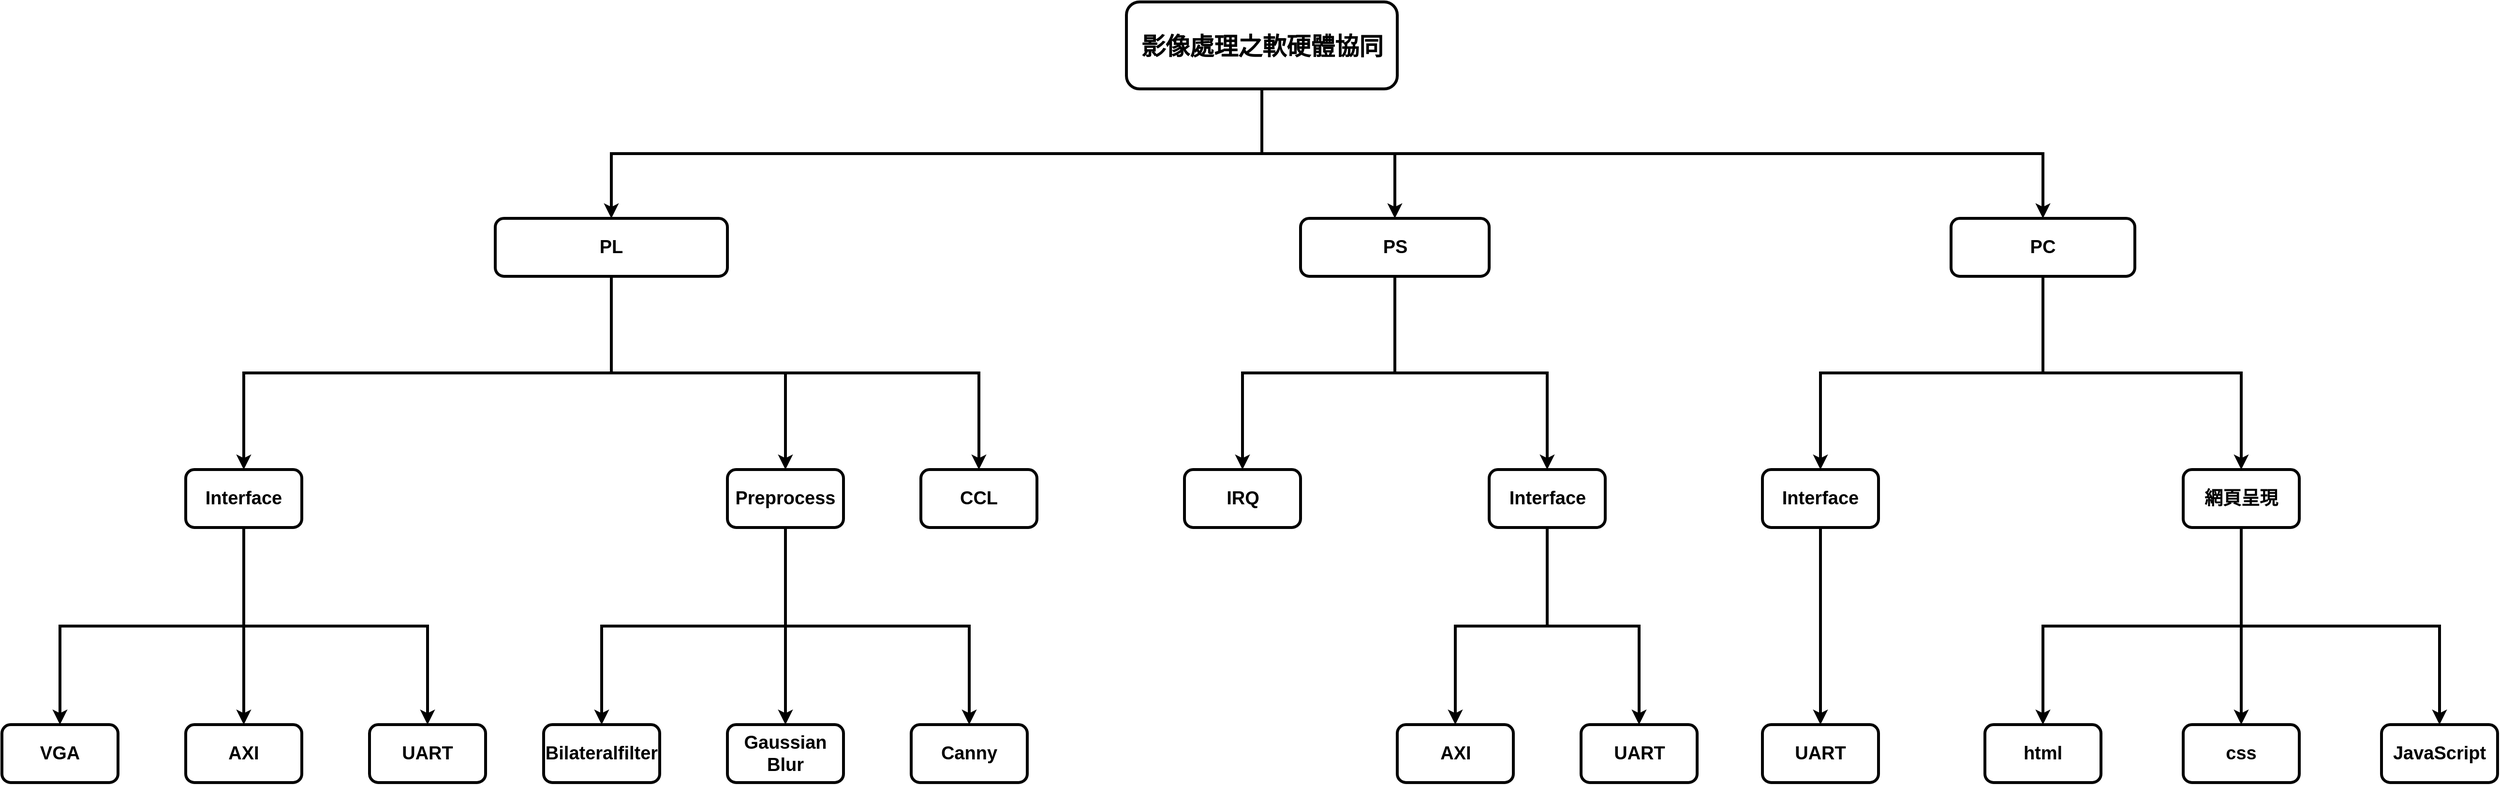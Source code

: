 <mxfile version="19.0.3" type="device" pages="3"><diagram id="qM6LhR3TL_YoolBUMvVC" name="Breakdown"><mxGraphModel dx="4929" dy="1732" grid="1" gridSize="10" guides="1" tooltips="1" connect="1" arrows="1" fold="1" page="1" pageScale="1" pageWidth="1169" pageHeight="827" math="0" shadow="0"><root><mxCell id="0"/><mxCell id="1" parent="0"/><mxCell id="meL7FrSt6A2Zzn45BXxb-3" style="edgeStyle=orthogonalEdgeStyle;rounded=0;orthogonalLoop=1;jettySize=auto;html=1;exitX=0.5;exitY=1;exitDx=0;exitDy=0;entryX=0.5;entryY=0;entryDx=0;entryDy=0;fontSize=19;fontColor=#FF0000;strokeWidth=3;fontStyle=1" parent="1" source="meL7FrSt6A2Zzn45BXxb-4" target="meL7FrSt6A2Zzn45BXxb-20" edge="1"><mxGeometry relative="1" as="geometry"/></mxCell><mxCell id="meL7FrSt6A2Zzn45BXxb-4" value="&lt;font style=&quot;font-size: 19px;&quot;&gt;Preprocess&lt;/font&gt;" style="rounded=1;whiteSpace=wrap;html=1;fontStyle=1;strokeWidth=3;fontSize=19;" parent="1" vertex="1"><mxGeometry x="-1600" y="70" width="120" height="60" as="geometry"/></mxCell><mxCell id="meL7FrSt6A2Zzn45BXxb-8" value="&lt;font style=&quot;font-size: 19px;&quot;&gt;Gaussian Blur&lt;/font&gt;" style="rounded=1;whiteSpace=wrap;html=1;fontStyle=1;strokeWidth=3;fontSize=19;" parent="1" vertex="1"><mxGeometry x="-1600" y="334" width="120" height="60" as="geometry"/></mxCell><mxCell id="meL7FrSt6A2Zzn45BXxb-9" value="&lt;font style=&quot;font-size: 19px;&quot;&gt;Canny&lt;/font&gt;" style="rounded=1;whiteSpace=wrap;html=1;fontStyle=1;strokeWidth=3;fontSize=19;" parent="1" vertex="1"><mxGeometry x="-1410" y="334" width="120" height="60" as="geometry"/></mxCell><mxCell id="meL7FrSt6A2Zzn45BXxb-14" value="" style="endArrow=classic;html=1;rounded=0;exitX=0.5;exitY=1;exitDx=0;exitDy=0;entryX=0.5;entryY=0;entryDx=0;entryDy=0;fontStyle=1;strokeWidth=3;fontSize=19;edgeStyle=orthogonalEdgeStyle;" parent="1" source="meL7FrSt6A2Zzn45BXxb-4" target="meL7FrSt6A2Zzn45BXxb-8" edge="1"><mxGeometry width="50" height="50" relative="1" as="geometry"><mxPoint x="-1800" y="360" as="sourcePoint"/><mxPoint x="-1750" y="310" as="targetPoint"/></mxGeometry></mxCell><mxCell id="meL7FrSt6A2Zzn45BXxb-15" value="" style="endArrow=classic;html=1;rounded=0;exitX=0.5;exitY=1;exitDx=0;exitDy=0;entryX=0.5;entryY=0;entryDx=0;entryDy=0;fontStyle=1;strokeWidth=3;fontSize=19;edgeStyle=orthogonalEdgeStyle;" parent="1" source="meL7FrSt6A2Zzn45BXxb-4" target="meL7FrSt6A2Zzn45BXxb-9" edge="1"><mxGeometry width="50" height="50" relative="1" as="geometry"><mxPoint x="-1800" y="360" as="sourcePoint"/><mxPoint x="-1750" y="310" as="targetPoint"/></mxGeometry></mxCell><mxCell id="meL7FrSt6A2Zzn45BXxb-20" value="&lt;font style=&quot;font-size: 19px;&quot;&gt;Bilateralfilter&lt;/font&gt;" style="rounded=1;whiteSpace=wrap;html=1;fontStyle=1;strokeWidth=3;fontSize=19;" parent="1" vertex="1"><mxGeometry x="-1790" y="334" width="120" height="60" as="geometry"/></mxCell><mxCell id="meL7FrSt6A2Zzn45BXxb-32" style="edgeStyle=orthogonalEdgeStyle;rounded=0;orthogonalLoop=1;jettySize=auto;html=1;exitX=0.5;exitY=1;exitDx=0;exitDy=0;entryX=0.5;entryY=0;entryDx=0;entryDy=0;fontSize=19;strokeWidth=3;fontStyle=1" parent="1" source="meL7FrSt6A2Zzn45BXxb-36" target="meL7FrSt6A2Zzn45BXxb-39" edge="1"><mxGeometry relative="1" as="geometry"/></mxCell><mxCell id="meL7FrSt6A2Zzn45BXxb-33" style="edgeStyle=orthogonalEdgeStyle;rounded=0;orthogonalLoop=1;jettySize=auto;html=1;exitX=0.5;exitY=1;exitDx=0;exitDy=0;entryX=0.5;entryY=0;entryDx=0;entryDy=0;fontSize=19;strokeWidth=3;fontStyle=1" parent="1" source="meL7FrSt6A2Zzn45BXxb-36" target="meL7FrSt6A2Zzn45BXxb-44" edge="1"><mxGeometry relative="1" as="geometry"/></mxCell><mxCell id="meL7FrSt6A2Zzn45BXxb-35" style="edgeStyle=orthogonalEdgeStyle;rounded=0;orthogonalLoop=1;jettySize=auto;html=1;exitX=0.5;exitY=1;exitDx=0;exitDy=0;entryX=0.5;entryY=0;entryDx=0;entryDy=0;strokeColor=default;strokeWidth=3;fontStyle=1;fontSize=19;" parent="1" source="meL7FrSt6A2Zzn45BXxb-36" target="meL7FrSt6A2Zzn45BXxb-53" edge="1"><mxGeometry relative="1" as="geometry"/></mxCell><mxCell id="meL7FrSt6A2Zzn45BXxb-36" value="&lt;font style=&quot;font-size: 25px;&quot;&gt;影像處理之軟硬體協同&lt;/font&gt;" style="rounded=1;whiteSpace=wrap;html=1;fontStyle=1;strokeWidth=3;fontSize=19;" parent="1" vertex="1"><mxGeometry x="-1187.5" y="-414" width="280" height="90" as="geometry"/></mxCell><mxCell id="meL7FrSt6A2Zzn45BXxb-37" style="edgeStyle=orthogonalEdgeStyle;rounded=0;orthogonalLoop=1;jettySize=auto;html=1;exitX=0.5;exitY=1;exitDx=0;exitDy=0;entryX=0.5;entryY=0;entryDx=0;entryDy=0;fontSize=19;strokeWidth=3;fontStyle=1" parent="1" source="meL7FrSt6A2Zzn45BXxb-39" target="meL7FrSt6A2Zzn45BXxb-46" edge="1"><mxGeometry relative="1" as="geometry"/></mxCell><mxCell id="meL7FrSt6A2Zzn45BXxb-38" style="edgeStyle=orthogonalEdgeStyle;rounded=0;orthogonalLoop=1;jettySize=auto;html=1;exitX=0.5;exitY=1;exitDx=0;exitDy=0;entryX=0.5;entryY=0;entryDx=0;entryDy=0;fontSize=19;strokeWidth=3;fontStyle=1" parent="1" source="meL7FrSt6A2Zzn45BXxb-39" target="meL7FrSt6A2Zzn45BXxb-4" edge="1"><mxGeometry relative="1" as="geometry"/></mxCell><mxCell id="meL7FrSt6A2Zzn45BXxb-73" style="edgeStyle=orthogonalEdgeStyle;rounded=0;orthogonalLoop=1;jettySize=auto;html=1;exitX=0.5;exitY=1;exitDx=0;exitDy=0;entryX=0.5;entryY=0;entryDx=0;entryDy=0;fontSize=25;strokeWidth=3;" parent="1" source="meL7FrSt6A2Zzn45BXxb-39" target="meL7FrSt6A2Zzn45BXxb-72" edge="1"><mxGeometry relative="1" as="geometry"/></mxCell><mxCell id="meL7FrSt6A2Zzn45BXxb-39" value="&lt;font style=&quot;font-size: 19px;&quot;&gt;PL&lt;/font&gt;" style="rounded=1;whiteSpace=wrap;html=1;fontStyle=1;strokeWidth=3;fontSize=19;" parent="1" vertex="1"><mxGeometry x="-1840" y="-190" width="240" height="60" as="geometry"/></mxCell><mxCell id="meL7FrSt6A2Zzn45BXxb-75" style="edgeStyle=orthogonalEdgeStyle;rounded=0;orthogonalLoop=1;jettySize=auto;html=1;exitX=0.5;exitY=1;exitDx=0;exitDy=0;entryX=0.5;entryY=0;entryDx=0;entryDy=0;fontSize=25;strokeWidth=3;" parent="1" source="meL7FrSt6A2Zzn45BXxb-44" target="meL7FrSt6A2Zzn45BXxb-74" edge="1"><mxGeometry relative="1" as="geometry"/></mxCell><mxCell id="meL7FrSt6A2Zzn45BXxb-77" style="edgeStyle=orthogonalEdgeStyle;rounded=0;orthogonalLoop=1;jettySize=auto;html=1;exitX=0.5;exitY=1;exitDx=0;exitDy=0;entryX=0.5;entryY=0;entryDx=0;entryDy=0;fontSize=25;strokeWidth=3;" parent="1" source="meL7FrSt6A2Zzn45BXxb-44" target="meL7FrSt6A2Zzn45BXxb-76" edge="1"><mxGeometry relative="1" as="geometry"/></mxCell><mxCell id="meL7FrSt6A2Zzn45BXxb-44" value="&lt;font style=&quot;font-size: 19px;&quot;&gt;PS&lt;/font&gt;" style="rounded=1;whiteSpace=wrap;html=1;fontStyle=1;strokeWidth=3;fontSize=19;" parent="1" vertex="1"><mxGeometry x="-1007.5" y="-190" width="195" height="60" as="geometry"/></mxCell><mxCell id="meL7FrSt6A2Zzn45BXxb-89" style="edgeStyle=orthogonalEdgeStyle;rounded=0;orthogonalLoop=1;jettySize=auto;html=1;exitX=0.5;exitY=1;exitDx=0;exitDy=0;fontSize=25;strokeWidth=3;" parent="1" source="meL7FrSt6A2Zzn45BXxb-46" target="meL7FrSt6A2Zzn45BXxb-86" edge="1"><mxGeometry relative="1" as="geometry"/></mxCell><mxCell id="meL7FrSt6A2Zzn45BXxb-90" style="edgeStyle=orthogonalEdgeStyle;rounded=0;orthogonalLoop=1;jettySize=auto;html=1;exitX=0.5;exitY=1;exitDx=0;exitDy=0;fontSize=25;strokeWidth=3;" parent="1" source="meL7FrSt6A2Zzn45BXxb-46" target="meL7FrSt6A2Zzn45BXxb-87" edge="1"><mxGeometry relative="1" as="geometry"/></mxCell><mxCell id="meL7FrSt6A2Zzn45BXxb-91" style="edgeStyle=orthogonalEdgeStyle;rounded=0;orthogonalLoop=1;jettySize=auto;html=1;exitX=0.5;exitY=1;exitDx=0;exitDy=0;entryX=0.5;entryY=0;entryDx=0;entryDy=0;fontSize=25;strokeWidth=3;" parent="1" source="meL7FrSt6A2Zzn45BXxb-46" target="meL7FrSt6A2Zzn45BXxb-88" edge="1"><mxGeometry relative="1" as="geometry"/></mxCell><mxCell id="meL7FrSt6A2Zzn45BXxb-46" value="&lt;font style=&quot;font-size: 19px;&quot;&gt;Interface&lt;/font&gt;" style="rounded=1;whiteSpace=wrap;html=1;fontStyle=1;strokeWidth=3;fontSize=19;" parent="1" vertex="1"><mxGeometry x="-2160" y="70" width="120" height="60" as="geometry"/></mxCell><mxCell id="meL7FrSt6A2Zzn45BXxb-52" style="edgeStyle=orthogonalEdgeStyle;rounded=0;orthogonalLoop=1;jettySize=auto;html=1;exitX=0.5;exitY=1;exitDx=0;exitDy=0;strokeWidth=3;fontStyle=1;fontSize=19;" parent="1" source="meL7FrSt6A2Zzn45BXxb-53" target="meL7FrSt6A2Zzn45BXxb-60" edge="1"><mxGeometry relative="1" as="geometry"/></mxCell><mxCell id="meL7FrSt6A2Zzn45BXxb-79" style="edgeStyle=orthogonalEdgeStyle;rounded=0;orthogonalLoop=1;jettySize=auto;html=1;exitX=0.5;exitY=1;exitDx=0;exitDy=0;entryX=0.5;entryY=0;entryDx=0;entryDy=0;fontSize=25;strokeWidth=3;" parent="1" source="meL7FrSt6A2Zzn45BXxb-53" target="meL7FrSt6A2Zzn45BXxb-78" edge="1"><mxGeometry relative="1" as="geometry"/></mxCell><mxCell id="meL7FrSt6A2Zzn45BXxb-53" value="&lt;span style=&quot;font-size: 19px;&quot;&gt;PC&lt;/span&gt;" style="rounded=1;whiteSpace=wrap;html=1;fontStyle=1;strokeWidth=3;fontSize=19;" parent="1" vertex="1"><mxGeometry x="-335" y="-190" width="190" height="60" as="geometry"/></mxCell><mxCell id="meL7FrSt6A2Zzn45BXxb-56" style="rounded=0;orthogonalLoop=1;jettySize=auto;html=1;exitX=0.5;exitY=1;exitDx=0;exitDy=0;entryX=0.5;entryY=0;entryDx=0;entryDy=0;strokeWidth=3;fontStyle=1;fontSize=19;edgeStyle=orthogonalEdgeStyle;" parent="1" source="meL7FrSt6A2Zzn45BXxb-60" target="meL7FrSt6A2Zzn45BXxb-62" edge="1"><mxGeometry relative="1" as="geometry"/></mxCell><mxCell id="meL7FrSt6A2Zzn45BXxb-57" style="rounded=0;orthogonalLoop=1;jettySize=auto;html=1;exitX=0.5;exitY=1;exitDx=0;exitDy=0;entryX=0.5;entryY=0;entryDx=0;entryDy=0;strokeWidth=3;fontStyle=1;fontSize=19;edgeStyle=orthogonalEdgeStyle;" parent="1" source="meL7FrSt6A2Zzn45BXxb-60" target="meL7FrSt6A2Zzn45BXxb-61" edge="1"><mxGeometry relative="1" as="geometry"/></mxCell><mxCell id="meL7FrSt6A2Zzn45BXxb-58" style="rounded=0;orthogonalLoop=1;jettySize=auto;html=1;exitX=0.5;exitY=1;exitDx=0;exitDy=0;entryX=0.5;entryY=0;entryDx=0;entryDy=0;strokeWidth=3;fontStyle=1;fontSize=19;edgeStyle=orthogonalEdgeStyle;" parent="1" source="meL7FrSt6A2Zzn45BXxb-60" target="meL7FrSt6A2Zzn45BXxb-63" edge="1"><mxGeometry relative="1" as="geometry"/></mxCell><mxCell id="meL7FrSt6A2Zzn45BXxb-60" value="&lt;span style=&quot;font-size: 19px;&quot;&gt;網頁呈現&lt;/span&gt;" style="rounded=1;whiteSpace=wrap;html=1;fontStyle=1;strokeWidth=3;fontSize=19;" parent="1" vertex="1"><mxGeometry x="-95" y="70" width="120" height="60" as="geometry"/></mxCell><mxCell id="meL7FrSt6A2Zzn45BXxb-61" value="&lt;span style=&quot;font-size: 19px;&quot;&gt;css&lt;br style=&quot;font-size: 19px;&quot;&gt;&lt;/span&gt;" style="rounded=1;whiteSpace=wrap;html=1;fontStyle=1;strokeWidth=3;fontSize=19;" parent="1" vertex="1"><mxGeometry x="-95" y="334" width="120" height="60" as="geometry"/></mxCell><mxCell id="meL7FrSt6A2Zzn45BXxb-62" value="&lt;span style=&quot;font-size: 19px;&quot;&gt;html&lt;br style=&quot;font-size: 19px;&quot;&gt;&lt;/span&gt;" style="rounded=1;whiteSpace=wrap;html=1;fontStyle=1;strokeWidth=3;fontSize=19;" parent="1" vertex="1"><mxGeometry x="-300" y="334" width="120" height="60" as="geometry"/></mxCell><mxCell id="meL7FrSt6A2Zzn45BXxb-63" value="&lt;font style=&quot;font-size: 19px;&quot;&gt;JavaScript&lt;/font&gt;&lt;span style=&quot;font-size: 19px;&quot;&gt;&lt;br style=&quot;font-size: 19px;&quot;&gt;&lt;/span&gt;" style="rounded=1;whiteSpace=wrap;html=1;fontStyle=1;strokeWidth=3;fontSize=19;" parent="1" vertex="1"><mxGeometry x="110" y="334" width="120" height="60" as="geometry"/></mxCell><mxCell id="meL7FrSt6A2Zzn45BXxb-72" value="&lt;font style=&quot;font-size: 19px;&quot;&gt;CCL&lt;/font&gt;" style="rounded=1;whiteSpace=wrap;html=1;fontStyle=1;strokeWidth=3;fontSize=19;" parent="1" vertex="1"><mxGeometry x="-1400" y="70" width="120" height="60" as="geometry"/></mxCell><mxCell id="meL7FrSt6A2Zzn45BXxb-74" value="&lt;font style=&quot;font-size: 19px;&quot;&gt;IRQ&lt;/font&gt;" style="rounded=1;whiteSpace=wrap;html=1;fontStyle=1;strokeWidth=3;fontSize=19;" parent="1" vertex="1"><mxGeometry x="-1127.5" y="70" width="120" height="60" as="geometry"/></mxCell><mxCell id="meL7FrSt6A2Zzn45BXxb-94" style="edgeStyle=orthogonalEdgeStyle;rounded=0;orthogonalLoop=1;jettySize=auto;html=1;exitX=0.5;exitY=1;exitDx=0;exitDy=0;entryX=0.5;entryY=0;entryDx=0;entryDy=0;fontSize=25;strokeWidth=3;" parent="1" source="meL7FrSt6A2Zzn45BXxb-76" target="meL7FrSt6A2Zzn45BXxb-92" edge="1"><mxGeometry relative="1" as="geometry"/></mxCell><mxCell id="meL7FrSt6A2Zzn45BXxb-95" style="edgeStyle=orthogonalEdgeStyle;rounded=0;orthogonalLoop=1;jettySize=auto;html=1;exitX=0.5;exitY=1;exitDx=0;exitDy=0;entryX=0.5;entryY=0;entryDx=0;entryDy=0;fontSize=25;strokeWidth=3;" parent="1" source="meL7FrSt6A2Zzn45BXxb-76" target="meL7FrSt6A2Zzn45BXxb-93" edge="1"><mxGeometry relative="1" as="geometry"/></mxCell><mxCell id="meL7FrSt6A2Zzn45BXxb-76" value="&lt;font style=&quot;font-size: 19px;&quot;&gt;Interface&lt;/font&gt;" style="rounded=1;whiteSpace=wrap;html=1;fontStyle=1;strokeWidth=3;fontSize=19;" parent="1" vertex="1"><mxGeometry x="-812.5" y="70" width="120" height="60" as="geometry"/></mxCell><mxCell id="meL7FrSt6A2Zzn45BXxb-97" style="edgeStyle=orthogonalEdgeStyle;rounded=0;orthogonalLoop=1;jettySize=auto;html=1;exitX=0.5;exitY=1;exitDx=0;exitDy=0;entryX=0.5;entryY=0;entryDx=0;entryDy=0;fontSize=25;strokeWidth=3;" parent="1" source="meL7FrSt6A2Zzn45BXxb-78" target="meL7FrSt6A2Zzn45BXxb-96" edge="1"><mxGeometry relative="1" as="geometry"/></mxCell><mxCell id="meL7FrSt6A2Zzn45BXxb-78" value="&lt;font style=&quot;font-size: 19px;&quot;&gt;Interface&lt;/font&gt;" style="rounded=1;whiteSpace=wrap;html=1;fontStyle=1;strokeWidth=3;fontSize=19;" parent="1" vertex="1"><mxGeometry x="-530" y="70" width="120" height="60" as="geometry"/></mxCell><mxCell id="meL7FrSt6A2Zzn45BXxb-86" value="&lt;font style=&quot;font-size: 19px;&quot;&gt;VGA&lt;/font&gt;" style="rounded=1;whiteSpace=wrap;html=1;fontStyle=1;strokeWidth=3;fontSize=19;" parent="1" vertex="1"><mxGeometry x="-2350" y="334" width="120" height="60" as="geometry"/></mxCell><mxCell id="meL7FrSt6A2Zzn45BXxb-87" value="&lt;font style=&quot;font-size: 19px;&quot;&gt;AXI&lt;/font&gt;" style="rounded=1;whiteSpace=wrap;html=1;fontStyle=1;strokeWidth=3;fontSize=19;" parent="1" vertex="1"><mxGeometry x="-2160" y="334" width="120" height="60" as="geometry"/></mxCell><mxCell id="meL7FrSt6A2Zzn45BXxb-88" value="&lt;font style=&quot;font-size: 19px;&quot;&gt;UART&lt;/font&gt;" style="rounded=1;whiteSpace=wrap;html=1;fontStyle=1;strokeWidth=3;fontSize=19;" parent="1" vertex="1"><mxGeometry x="-1970" y="334" width="120" height="60" as="geometry"/></mxCell><mxCell id="meL7FrSt6A2Zzn45BXxb-92" value="&lt;font style=&quot;font-size: 19px;&quot;&gt;AXI&lt;/font&gt;" style="rounded=1;whiteSpace=wrap;html=1;fontStyle=1;strokeWidth=3;fontSize=19;" parent="1" vertex="1"><mxGeometry x="-907.5" y="334" width="120" height="60" as="geometry"/></mxCell><mxCell id="meL7FrSt6A2Zzn45BXxb-93" value="&lt;font style=&quot;font-size: 19px;&quot;&gt;UART&lt;/font&gt;" style="rounded=1;whiteSpace=wrap;html=1;fontStyle=1;strokeWidth=3;fontSize=19;" parent="1" vertex="1"><mxGeometry x="-717.5" y="334" width="120" height="60" as="geometry"/></mxCell><mxCell id="meL7FrSt6A2Zzn45BXxb-96" value="&lt;font style=&quot;font-size: 19px;&quot;&gt;UART&lt;/font&gt;" style="rounded=1;whiteSpace=wrap;html=1;fontStyle=1;strokeWidth=3;fontSize=19;" parent="1" vertex="1"><mxGeometry x="-530" y="334" width="120" height="60" as="geometry"/></mxCell></root></mxGraphModel></diagram><diagram id="wwiehKJcAP21_N4y92xJ" name="Workflow"><mxGraphModel dx="3798" dy="903" grid="1" gridSize="10" guides="1" tooltips="1" connect="1" arrows="1" fold="1" page="1" pageScale="1" pageWidth="1169" pageHeight="827" math="0" shadow="0"><root><mxCell id="0"/><mxCell id="1" parent="0"/><mxCell id="sbAw2LY1UZrqu2XGCOcn-24" style="edgeStyle=orthogonalEdgeStyle;rounded=0;orthogonalLoop=1;jettySize=auto;html=1;exitX=1;exitY=0.5;exitDx=0;exitDy=0;entryX=0;entryY=0.5;entryDx=0;entryDy=0;entryPerimeter=0;fontSize=13;fontColor=#FF0000;startArrow=none;startFill=0;endArrow=classic;endFill=1;strokeColor=#000000;strokeWidth=3;" edge="1" parent="1" source="sbAw2LY1UZrqu2XGCOcn-6" target="sbAw2LY1UZrqu2XGCOcn-20"><mxGeometry relative="1" as="geometry"/></mxCell><mxCell id="sbAw2LY1UZrqu2XGCOcn-6" value="&lt;font style=&quot;font-size: 13px;&quot;&gt;影像處理&lt;/font&gt;" style="rounded=0;whiteSpace=wrap;html=1;strokeWidth=3;fontStyle=1;fontSize=13;" vertex="1" parent="1"><mxGeometry x="-1628" y="160" width="120" height="60" as="geometry"/></mxCell><mxCell id="sbAw2LY1UZrqu2XGCOcn-7" value="&lt;span style=&quot;font-size: 13px;&quot;&gt;後端接收硬體端&lt;br style=&quot;font-size: 13px;&quot;&gt;傳送資料&lt;/span&gt;" style="rounded=0;whiteSpace=wrap;html=1;strokeWidth=3;fontStyle=1;fontSize=13;" vertex="1" parent="1"><mxGeometry x="-2210" y="330" width="120" height="60" as="geometry"/></mxCell><mxCell id="sbAw2LY1UZrqu2XGCOcn-31" style="edgeStyle=orthogonalEdgeStyle;rounded=0;orthogonalLoop=1;jettySize=auto;html=1;exitX=1;exitY=0.5;exitDx=0;exitDy=0;entryX=0;entryY=0.5;entryDx=0;entryDy=0;entryPerimeter=0;fontSize=13;fontColor=#000000;startArrow=none;startFill=0;endArrow=classic;endFill=1;strokeColor=#000000;strokeWidth=3;" edge="1" parent="1" source="sbAw2LY1UZrqu2XGCOcn-8" target="sbAw2LY1UZrqu2XGCOcn-30"><mxGeometry relative="1" as="geometry"/></mxCell><mxCell id="sbAw2LY1UZrqu2XGCOcn-8" value="&lt;span style=&quot;font-size: 13px;&quot;&gt;網頁呈現結果&lt;/span&gt;" style="rounded=0;whiteSpace=wrap;html=1;strokeWidth=3;fontStyle=1;fontSize=13;" vertex="1" parent="1"><mxGeometry x="-1820" y="330" width="120" height="60" as="geometry"/></mxCell><mxCell id="sbAw2LY1UZrqu2XGCOcn-11" value="" style="edgeStyle=orthogonalEdgeStyle;rounded=0;orthogonalLoop=1;jettySize=auto;html=1;strokeWidth=3;fontStyle=1;entryX=0;entryY=0.5;entryDx=0;entryDy=0;fontSize=13;" edge="1" parent="1" source="sbAw2LY1UZrqu2XGCOcn-7" target="sbAw2LY1UZrqu2XGCOcn-28"><mxGeometry relative="1" as="geometry"><mxPoint x="-1990" y="360" as="targetPoint"/><mxPoint x="-1627" y="594" as="sourcePoint"/></mxGeometry></mxCell><mxCell id="sbAw2LY1UZrqu2XGCOcn-21" style="edgeStyle=orthogonalEdgeStyle;rounded=0;orthogonalLoop=1;jettySize=auto;html=1;exitX=1;exitY=0.5;exitDx=0;exitDy=0;exitPerimeter=0;entryX=0;entryY=0.5;entryDx=0;entryDy=0;fontSize=13;fontColor=#FF0000;startArrow=none;startFill=0;endArrow=classic;endFill=1;strokeColor=#000000;strokeWidth=3;" edge="1" parent="1" source="sbAw2LY1UZrqu2XGCOcn-14" target="sbAw2LY1UZrqu2XGCOcn-15"><mxGeometry relative="1" as="geometry"/></mxCell><mxCell id="sbAw2LY1UZrqu2XGCOcn-14" value="開始處理" style="strokeWidth=3;html=1;shape=mxgraph.flowchart.start_1;whiteSpace=wrap;rounded=0;fontSize=13;fillColor=#f8cecc;strokeColor=#b85450;fontStyle=1" vertex="1" parent="1"><mxGeometry x="-2200" y="160" width="100" height="60" as="geometry"/></mxCell><mxCell id="sbAw2LY1UZrqu2XGCOcn-22" style="edgeStyle=orthogonalEdgeStyle;rounded=0;orthogonalLoop=1;jettySize=auto;html=1;exitX=1;exitY=0.5;exitDx=0;exitDy=0;entryX=0;entryY=0.5;entryDx=0;entryDy=0;fontSize=13;fontColor=#FF0000;startArrow=none;startFill=0;endArrow=classic;endFill=1;strokeColor=#000000;strokeWidth=3;" edge="1" parent="1" source="sbAw2LY1UZrqu2XGCOcn-15" target="sbAw2LY1UZrqu2XGCOcn-17"><mxGeometry relative="1" as="geometry"/></mxCell><mxCell id="sbAw2LY1UZrqu2XGCOcn-15" value="&lt;span style=&quot;font-size: 13px;&quot;&gt;網頁設定中斷條件&lt;/span&gt;&lt;br style=&quot;font-size: 13px; border-color: var(--border-color);&quot;&gt;&lt;span style=&quot;font-size: 13px;&quot;&gt;(contours面積&lt;/span&gt;&lt;span style=&quot;font-size: 13px; border-color: var(--border-color);&quot;&gt;)&lt;/span&gt;" style="shape=parallelogram;html=1;strokeWidth=3;perimeter=parallelogramPerimeter;whiteSpace=wrap;rounded=1;arcSize=12;size=0.23;fontSize=13;fillColor=#dae8fc;strokeColor=#6c8ebf;fontStyle=1" vertex="1" parent="1"><mxGeometry x="-2040" y="160" width="165" height="60" as="geometry"/></mxCell><mxCell id="sbAw2LY1UZrqu2XGCOcn-23" style="edgeStyle=orthogonalEdgeStyle;rounded=0;orthogonalLoop=1;jettySize=auto;html=1;exitX=1;exitY=0.5;exitDx=0;exitDy=0;entryX=0;entryY=0.5;entryDx=0;entryDy=0;fontSize=13;fontColor=#FF0000;startArrow=none;startFill=0;endArrow=classic;endFill=1;strokeColor=#000000;strokeWidth=3;" edge="1" parent="1" source="sbAw2LY1UZrqu2XGCOcn-17" target="sbAw2LY1UZrqu2XGCOcn-6"><mxGeometry relative="1" as="geometry"/></mxCell><mxCell id="sbAw2LY1UZrqu2XGCOcn-17" value="&lt;span style=&quot;font-size: 13px;&quot;&gt;後端接收網頁&lt;br style=&quot;font-size: 13px;&quot;&gt;設定條件&lt;/span&gt;" style="rounded=0;whiteSpace=wrap;html=1;strokeWidth=3;fontStyle=1;fontSize=13;" vertex="1" parent="1"><mxGeometry x="-1820" y="160" width="120" height="60" as="geometry"/></mxCell><mxCell id="sbAw2LY1UZrqu2XGCOcn-25" value="&lt;font color=&quot;#000000&quot; style=&quot;font-size: 13px;&quot;&gt;&lt;b style=&quot;font-size: 13px;&quot;&gt;否&lt;/b&gt;&lt;/font&gt;" style="edgeStyle=orthogonalEdgeStyle;rounded=0;orthogonalLoop=1;jettySize=auto;html=1;exitX=0.5;exitY=0;exitDx=0;exitDy=0;exitPerimeter=0;entryX=0.5;entryY=0;entryDx=0;entryDy=0;fontSize=13;fontColor=#FF0000;startArrow=none;startFill=0;endArrow=classic;endFill=1;strokeColor=#000000;strokeWidth=3;" edge="1" parent="1" source="sbAw2LY1UZrqu2XGCOcn-20" target="sbAw2LY1UZrqu2XGCOcn-6"><mxGeometry x="-0.122" relative="1" as="geometry"><mxPoint as="offset"/></mxGeometry></mxCell><mxCell id="sbAw2LY1UZrqu2XGCOcn-26" style="edgeStyle=orthogonalEdgeStyle;rounded=0;orthogonalLoop=1;jettySize=auto;html=1;exitX=1;exitY=0.5;exitDx=0;exitDy=0;exitPerimeter=0;entryX=0;entryY=0.5;entryDx=0;entryDy=0;fontSize=13;fontColor=#000000;startArrow=none;startFill=0;endArrow=classic;endFill=1;strokeColor=#000000;strokeWidth=3;" edge="1" parent="1" source="sbAw2LY1UZrqu2XGCOcn-20" target="sbAw2LY1UZrqu2XGCOcn-7"><mxGeometry relative="1" as="geometry"><Array as="points"><mxPoint x="-1330" y="190"/><mxPoint x="-1330" y="270"/><mxPoint x="-2240" y="270"/><mxPoint x="-2240" y="360"/></Array></mxGeometry></mxCell><mxCell id="sbAw2LY1UZrqu2XGCOcn-27" value="&lt;b style=&quot;font-size: 13px;&quot;&gt;是&lt;/b&gt;" style="edgeLabel;html=1;align=center;verticalAlign=middle;resizable=0;points=[];fontSize=13;fontColor=#000000;" vertex="1" connectable="0" parent="sbAw2LY1UZrqu2XGCOcn-26"><mxGeometry x="0.044" y="1" relative="1" as="geometry"><mxPoint x="44" as="offset"/></mxGeometry></mxCell><mxCell id="sbAw2LY1UZrqu2XGCOcn-20" value="中斷" style="strokeWidth=3;html=1;shape=mxgraph.flowchart.decision;whiteSpace=wrap;rounded=0;fontSize=13;fillColor=#FFCC99;fontStyle=1" vertex="1" parent="1"><mxGeometry x="-1450" y="140" width="100" height="100" as="geometry"/></mxCell><mxCell id="sbAw2LY1UZrqu2XGCOcn-29" style="edgeStyle=orthogonalEdgeStyle;rounded=0;orthogonalLoop=1;jettySize=auto;html=1;exitX=1;exitY=0.5;exitDx=0;exitDy=0;entryX=0;entryY=0.5;entryDx=0;entryDy=0;fontSize=13;fontColor=#000000;startArrow=none;startFill=0;endArrow=classic;endFill=1;strokeColor=#000000;strokeWidth=3;" edge="1" parent="1" source="sbAw2LY1UZrqu2XGCOcn-28" target="sbAw2LY1UZrqu2XGCOcn-8"><mxGeometry relative="1" as="geometry"/></mxCell><mxCell id="sbAw2LY1UZrqu2XGCOcn-28" value="&lt;span style=&quot;font-size: 13px;&quot;&gt;輸出影像&lt;/span&gt;" style="shape=parallelogram;html=1;strokeWidth=3;perimeter=parallelogramPerimeter;whiteSpace=wrap;rounded=1;arcSize=12;size=0.23;fontSize=13;fillColor=#dae8fc;strokeColor=#6c8ebf;fontStyle=1" vertex="1" parent="1"><mxGeometry x="-2050" y="330" width="165" height="60" as="geometry"/></mxCell><mxCell id="sbAw2LY1UZrqu2XGCOcn-33" value="否" style="edgeStyle=orthogonalEdgeStyle;rounded=0;orthogonalLoop=1;jettySize=auto;html=1;exitX=1;exitY=0.5;exitDx=0;exitDy=0;exitPerimeter=0;entryX=0;entryY=0.5;entryDx=0;entryDy=0;entryPerimeter=0;fontSize=13;fontColor=#000000;startArrow=none;startFill=0;endArrow=classic;endFill=1;strokeColor=#000000;strokeWidth=3;fontStyle=1" edge="1" parent="1" source="sbAw2LY1UZrqu2XGCOcn-30" target="sbAw2LY1UZrqu2XGCOcn-32"><mxGeometry x="-0.111" relative="1" as="geometry"><mxPoint as="offset"/></mxGeometry></mxCell><mxCell id="sbAw2LY1UZrqu2XGCOcn-34" style="edgeStyle=orthogonalEdgeStyle;rounded=0;orthogonalLoop=1;jettySize=auto;html=1;exitX=0.5;exitY=1;exitDx=0;exitDy=0;exitPerimeter=0;entryX=0.5;entryY=0;entryDx=0;entryDy=0;fontSize=13;fontColor=#000000;startArrow=none;startFill=0;endArrow=classic;endFill=1;strokeColor=#000000;strokeWidth=3;fontStyle=1" edge="1" parent="1" source="sbAw2LY1UZrqu2XGCOcn-30" target="sbAw2LY1UZrqu2XGCOcn-6"><mxGeometry relative="1" as="geometry"><Array as="points"><mxPoint x="-1568" y="445"/><mxPoint x="-1280" y="445"/><mxPoint x="-1280" y="70"/><mxPoint x="-1568" y="70"/></Array></mxGeometry></mxCell><mxCell id="sbAw2LY1UZrqu2XGCOcn-35" value="是" style="edgeLabel;html=1;align=center;verticalAlign=middle;resizable=0;points=[];fontSize=13;fontColor=#000000;fontStyle=1" vertex="1" connectable="0" parent="sbAw2LY1UZrqu2XGCOcn-34"><mxGeometry x="0.692" y="-2" relative="1" as="geometry"><mxPoint x="15" as="offset"/></mxGeometry></mxCell><mxCell id="sbAw2LY1UZrqu2XGCOcn-30" value="SD卡中還有影像" style="strokeWidth=3;html=1;shape=mxgraph.flowchart.decision;whiteSpace=wrap;rounded=0;fontSize=13;fillColor=#FFCC99;fontStyle=1" vertex="1" parent="1"><mxGeometry x="-1632" y="295" width="128" height="130" as="geometry"/></mxCell><mxCell id="sbAw2LY1UZrqu2XGCOcn-32" value="結束處理" style="strokeWidth=3;html=1;shape=mxgraph.flowchart.start_1;whiteSpace=wrap;rounded=0;fontSize=13;fillColor=#f8cecc;strokeColor=#b85450;fontStyle=1" vertex="1" parent="1"><mxGeometry x="-1450" y="330" width="100" height="60" as="geometry"/></mxCell></root></mxGraphModel></diagram><diagram id="JAa_uOieWiq5Su1uS5ES" name="Architecture"><mxGraphModel dx="1718" dy="1062" grid="1" gridSize="10" guides="1" tooltips="1" connect="1" arrows="1" fold="1" page="1" pageScale="1" pageWidth="1169" pageHeight="827" math="0" shadow="0"><root><mxCell id="0"/><mxCell id="1" parent="0"/><mxCell id="SeuqsyfEvNsPRbBDpeTX-4" value="" style="whiteSpace=wrap;html=1;fillColor=#ffe6cc;strokeColor=#d79b00;strokeWidth=3;fontStyle=1" vertex="1" parent="1"><mxGeometry x="285" y="128" width="605" height="280" as="geometry"/></mxCell><mxCell id="SeuqsyfEvNsPRbBDpeTX-3" value="" style="whiteSpace=wrap;html=1;fillColor=#d5e8d4;strokeColor=#82b366;strokeWidth=3;fontStyle=1" vertex="1" parent="1"><mxGeometry x="285" y="410" width="605" height="280" as="geometry"/></mxCell><mxCell id="SeuqsyfEvNsPRbBDpeTX-5" value="&lt;font style=&quot;font-size: 32px;&quot; color=&quot;#ff9933&quot;&gt;PS&lt;/font&gt;" style="text;html=1;align=center;verticalAlign=middle;resizable=0;points=[];autosize=1;strokeColor=none;fillColor=none;strokeWidth=3;fontStyle=1" vertex="1" parent="1"><mxGeometry x="225" y="134" width="60" height="30" as="geometry"/></mxCell><mxCell id="SeuqsyfEvNsPRbBDpeTX-6" value="&lt;font color=&quot;#00cc00&quot; style=&quot;font-size: 32px;&quot;&gt;PL&lt;/font&gt;" style="text;html=1;align=center;verticalAlign=middle;resizable=0;points=[];autosize=1;strokeColor=none;fillColor=none;strokeWidth=3;fontStyle=1" vertex="1" parent="1"><mxGeometry x="230" y="434" width="60" height="30" as="geometry"/></mxCell><mxCell id="SeuqsyfEvNsPRbBDpeTX-7" value="&lt;font color=&quot;#000000&quot; style=&quot;font-size: 18px;&quot;&gt;VDMA&lt;/font&gt;" style="whiteSpace=wrap;html=1;fontSize=32;fontColor=#00CC00;strokeWidth=3;fontStyle=1" vertex="1" parent="1"><mxGeometry x="327.5" y="600" width="120" height="60" as="geometry"/></mxCell><mxCell id="SeuqsyfEvNsPRbBDpeTX-17" style="edgeStyle=orthogonalEdgeStyle;rounded=0;orthogonalLoop=1;jettySize=auto;html=1;exitX=0.5;exitY=1;exitDx=0;exitDy=0;entryX=0.5;entryY=0;entryDx=0;entryDy=0;fontSize=18;fontColor=#000000;strokeWidth=3;fontStyle=1" edge="1" parent="1" source="SeuqsyfEvNsPRbBDpeTX-9" target="SeuqsyfEvNsPRbBDpeTX-7"><mxGeometry relative="1" as="geometry"/></mxCell><mxCell id="SeuqsyfEvNsPRbBDpeTX-9" value="&lt;font color=&quot;#000000&quot; style=&quot;font-size: 18px;&quot;&gt;AXI&lt;br&gt;Smartconnect&lt;br&gt;&lt;/font&gt;" style="whiteSpace=wrap;html=1;fontSize=32;fontColor=#00CC00;strokeWidth=3;fontStyle=1" vertex="1" parent="1"><mxGeometry x="325" y="470" width="125" height="70" as="geometry"/></mxCell><mxCell id="SeuqsyfEvNsPRbBDpeTX-15" style="edgeStyle=orthogonalEdgeStyle;rounded=0;orthogonalLoop=1;jettySize=auto;html=1;exitX=0;exitY=0.5;exitDx=0;exitDy=0;entryX=0.17;entryY=0;entryDx=0;entryDy=0;entryPerimeter=0;fontSize=18;fontColor=#000000;strokeWidth=3;fontStyle=1" edge="1" parent="1" source="SeuqsyfEvNsPRbBDpeTX-10" target="SeuqsyfEvNsPRbBDpeTX-1"><mxGeometry relative="1" as="geometry"><Array as="points"><mxPoint x="388" y="255"/></Array></mxGeometry></mxCell><mxCell id="SeuqsyfEvNsPRbBDpeTX-42" style="edgeStyle=orthogonalEdgeStyle;rounded=0;orthogonalLoop=1;jettySize=auto;html=1;exitX=1;exitY=0.5;exitDx=0;exitDy=0;exitPerimeter=0;entryX=0;entryY=0.5;entryDx=0;entryDy=0;fontSize=32;fontColor=#B266FF;startArrow=classic;startFill=1;endArrow=classic;endFill=1;strokeWidth=3;" edge="1" parent="1" source="SeuqsyfEvNsPRbBDpeTX-10" target="SeuqsyfEvNsPRbBDpeTX-38"><mxGeometry relative="1" as="geometry"/></mxCell><mxCell id="SeuqsyfEvNsPRbBDpeTX-10" value="&lt;font color=&quot;#000000&quot;&gt;PS&lt;/font&gt;" style="whiteSpace=wrap;html=1;fontSize=32;fontColor=#00CC00;points=[[0,0,0,0,0],[0,0.25,0,0,0],[0,0.5,0,0,0],[0,0.75,0,0,0],[0,1,0,0,0],[0.25,0,0,0,0],[0.25,1,0,0,0],[0.5,0,0,0,0],[0.5,1,0,0,0],[0.75,0,0,0,0],[0.75,1,0,0,0],[1,0,0,0,0],[1,0.14,0,0,0],[1,0.2,0,0,0],[1,0.25,0,0,0],[1,0.29,0,0,0],[1,0.4,0,0,0],[1,0.43,0,0,0],[1,0.5,0,0,0],[1,0.57,0,0,0],[1,0.6,0,0,0],[1,0.71,0,0,0],[1,0.75,0,0,0],[1,0.8,0,0,0],[1,0.86,0,0,0],[1,1,0,0,0]];strokeWidth=3;fontStyle=1" vertex="1" parent="1"><mxGeometry x="420" y="180" width="230" height="170" as="geometry"/></mxCell><mxCell id="SeuqsyfEvNsPRbBDpeTX-16" style="edgeStyle=orthogonalEdgeStyle;rounded=0;orthogonalLoop=1;jettySize=auto;html=1;exitX=0.17;exitY=1;exitDx=0;exitDy=0;exitPerimeter=0;entryX=0.5;entryY=0;entryDx=0;entryDy=0;fontSize=18;fontColor=#000000;strokeWidth=3;fontStyle=1" edge="1" parent="1" source="SeuqsyfEvNsPRbBDpeTX-1" target="SeuqsyfEvNsPRbBDpeTX-9"><mxGeometry relative="1" as="geometry"/></mxCell><mxCell id="SeuqsyfEvNsPRbBDpeTX-1" value="&lt;font style=&quot;font-size: 23px;&quot;&gt;AXI_Interconnect&lt;/font&gt;" style="whiteSpace=wrap;html=1;points=[[0,0,0,0,0],[0,0.25,0,0,0],[0,0.5,0,0,0],[0,0.75,0,0,0],[0,1,0,0,0],[0.17,0,0,0,0],[0.17,1,0,0,0],[0.25,0,0,0,0],[0.25,1,0,0,0],[0.33,0,0,0,0],[0.33,1,0,0,0],[0.5,0,0,0,0],[0.5,1,0,0,0],[0.67,0,0,0,0],[0.67,1,0,0,0],[0.75,0,0,0,0],[0.75,1,0,0,0],[0.83,0,0,0,0],[0.83,1,0,0,0],[1,0,0,0,0],[1,0.25,0,0,0],[1,0.5,0,0,0],[1,0.75,0,0,0],[1,1,0,0,0]];strokeWidth=3;fontStyle=1" vertex="1" parent="1"><mxGeometry x="285" y="394" width="605" height="40" as="geometry"/></mxCell><mxCell id="SeuqsyfEvNsPRbBDpeTX-22" value="" style="group;strokeWidth=3;fontStyle=1" vertex="1" connectable="0" parent="1"><mxGeometry x="550" y="440" width="280" height="240" as="geometry"/></mxCell><mxCell id="SeuqsyfEvNsPRbBDpeTX-19" value="" style="whiteSpace=wrap;html=1;fontSize=32;strokeWidth=3;fontStyle=1;fillColor=#f8cecc;strokeColor=#b85450;" vertex="1" parent="SeuqsyfEvNsPRbBDpeTX-22"><mxGeometry y="24" width="280" height="216" as="geometry"/></mxCell><mxCell id="SeuqsyfEvNsPRbBDpeTX-21" value="&lt;font color=&quot;#ff0000&quot;&gt;Soft IP&lt;/font&gt;" style="text;html=1;align=center;verticalAlign=middle;resizable=0;points=[];autosize=1;strokeColor=none;fillColor=none;fontSize=18;fontColor=#000000;strokeWidth=3;fontStyle=1" vertex="1" parent="SeuqsyfEvNsPRbBDpeTX-22"><mxGeometry y="-6" width="70" height="30" as="geometry"/></mxCell><mxCell id="SeuqsyfEvNsPRbBDpeTX-53" style="edgeStyle=orthogonalEdgeStyle;rounded=0;orthogonalLoop=1;jettySize=auto;html=1;exitX=0.5;exitY=1;exitDx=0;exitDy=0;exitPerimeter=0;entryX=0.5;entryY=0;entryDx=0;entryDy=0;fontSize=23;fontColor=#B266FF;startArrow=none;startFill=0;endArrow=classic;endFill=1;strokeWidth=3;" edge="1" parent="SeuqsyfEvNsPRbBDpeTX-22" source="SeuqsyfEvNsPRbBDpeTX-24" target="SeuqsyfEvNsPRbBDpeTX-27"><mxGeometry relative="1" as="geometry"/></mxCell><mxCell id="SeuqsyfEvNsPRbBDpeTX-24" value="&lt;span style=&quot;font-size: 14px;&quot;&gt;image process&lt;/span&gt;" style="whiteSpace=wrap;html=1;fontSize=18;fontColor=#000000;strokeWidth=3;fontStyle=1;points=[[0,0,0,0,0],[0,0.25,0,0,0],[0,0.5,0,0,0],[0,0.75,0,0,0],[0,1,0,0,0],[0.25,0,0,0,0],[0.25,1,0,0,0],[0.5,0,0,0,0],[0.5,1,0,0,0],[0.75,0,0,0,0],[0.75,1,0,0,0],[1,0,0,0,0],[1,0.2,0,0,0],[1,0.25,0,0,0],[1,0.4,0,0,0],[1,0.5,0,0,0],[1,0.6,0,0,0],[1,0.75,0,0,0],[1,0.8,0,0,0],[1,1,0,0,0]];" vertex="1" parent="SeuqsyfEvNsPRbBDpeTX-22"><mxGeometry x="29" y="43" width="100" height="100" as="geometry"/></mxCell><mxCell id="SeuqsyfEvNsPRbBDpeTX-27" value="&lt;font style=&quot;font-size: 14px;&quot;&gt;VGA_driver&lt;/font&gt;" style="whiteSpace=wrap;html=1;fontSize=18;fontColor=#000000;strokeWidth=3;fontStyle=1" vertex="1" parent="SeuqsyfEvNsPRbBDpeTX-22"><mxGeometry x="34" y="190" width="90" height="40" as="geometry"/></mxCell><mxCell id="SeuqsyfEvNsPRbBDpeTX-52" style="edgeStyle=orthogonalEdgeStyle;rounded=0;orthogonalLoop=1;jettySize=auto;html=1;exitX=0;exitY=0.5;exitDx=0;exitDy=0;entryX=1;entryY=0.4;entryDx=0;entryDy=0;entryPerimeter=0;fontSize=23;fontColor=#B266FF;startArrow=none;startFill=0;endArrow=classic;endFill=1;strokeWidth=3;" edge="1" parent="SeuqsyfEvNsPRbBDpeTX-22" source="SeuqsyfEvNsPRbBDpeTX-26" target="SeuqsyfEvNsPRbBDpeTX-24"><mxGeometry relative="1" as="geometry"/></mxCell><mxCell id="SeuqsyfEvNsPRbBDpeTX-26" value="&lt;font style=&quot;font-size: 14px;&quot;&gt;UART&lt;/font&gt;" style="whiteSpace=wrap;html=1;fontSize=18;fontColor=#000000;strokeWidth=3;fontStyle=1" vertex="1" parent="SeuqsyfEvNsPRbBDpeTX-22"><mxGeometry x="170" y="63" width="100" height="40" as="geometry"/></mxCell><mxCell id="SeuqsyfEvNsPRbBDpeTX-28" value="" style="whiteSpace=wrap;html=1;fillColor=#e1d5e7;strokeColor=#9673a6;strokeWidth=3;fontStyle=1;points=[[0,0,0,0,0],[0,0.14,0,0,0],[0,0.25,0,0,0],[0,0.29,0,0,0],[0,0.43,0,0,0],[0,0.5,0,0,0],[0,0.57,0,0,0],[0,0.71,0,0,0],[0,0.75,0,0,0],[0,0.86,0,0,0],[0,1,0,0,0],[0.25,0,0,0,0],[0.25,1,0,0,0],[0.5,0,0,0,0],[0.5,1,0,0,0],[0.75,0,0,0,0],[0.75,1,0,0,0],[1,0,0,0,0],[1,0.25,0,0,0],[1,0.5,0,0,0],[1,0.75,0,0,0],[1,1,0,0,0]];" vertex="1" parent="1"><mxGeometry x="1070" y="124" width="230" height="562" as="geometry"/></mxCell><mxCell id="SeuqsyfEvNsPRbBDpeTX-29" value="&lt;font color=&quot;#b266ff&quot; style=&quot;font-size: 32px;&quot;&gt;PC&lt;/font&gt;" style="text;html=1;align=center;verticalAlign=middle;resizable=0;points=[];autosize=1;strokeColor=none;fillColor=none;strokeWidth=3;fontStyle=1" vertex="1" parent="1"><mxGeometry x="1070" y="94" width="60" height="30" as="geometry"/></mxCell><mxCell id="SeuqsyfEvNsPRbBDpeTX-36" style="edgeStyle=orthogonalEdgeStyle;rounded=0;orthogonalLoop=1;jettySize=auto;html=1;exitX=0.5;exitY=0;exitDx=0;exitDy=0;entryX=0.5;entryY=1;entryDx=0;entryDy=0;fontSize=32;fontColor=#B266FF;startArrow=classic;startFill=1;endArrow=none;endFill=0;strokeWidth=3;fontStyle=1" edge="1" parent="1" source="SeuqsyfEvNsPRbBDpeTX-30" target="SeuqsyfEvNsPRbBDpeTX-27"><mxGeometry relative="1" as="geometry"/></mxCell><mxCell id="SeuqsyfEvNsPRbBDpeTX-30" value="&lt;font style=&quot;font-size: 32px;&quot;&gt;VGA display&lt;/font&gt;" style="whiteSpace=wrap;html=1;fontSize=18;fontColor=#000000;strokeWidth=3;fontStyle=1" vertex="1" parent="1"><mxGeometry x="448.5" y="713" width="361" height="60" as="geometry"/></mxCell><mxCell id="SeuqsyfEvNsPRbBDpeTX-39" style="edgeStyle=orthogonalEdgeStyle;rounded=0;orthogonalLoop=1;jettySize=auto;html=1;exitX=0.5;exitY=1;exitDx=0;exitDy=0;entryX=0.5;entryY=0;entryDx=0;entryDy=0;fontSize=32;fontColor=#B266FF;startArrow=classic;startFill=1;endArrow=classic;endFill=1;strokeWidth=3;" edge="1" parent="1" source="SeuqsyfEvNsPRbBDpeTX-37" target="SeuqsyfEvNsPRbBDpeTX-38"><mxGeometry relative="1" as="geometry"/></mxCell><mxCell id="SeuqsyfEvNsPRbBDpeTX-37" value="&lt;font style=&quot;font-size: 20px;&quot;&gt;SD&lt;/font&gt;" style="whiteSpace=wrap;html=1;fontSize=18;fontColor=#000000;strokeWidth=3;fontStyle=1" vertex="1" parent="1"><mxGeometry x="740" y="70" width="100" height="40" as="geometry"/></mxCell><mxCell id="SeuqsyfEvNsPRbBDpeTX-45" style="edgeStyle=orthogonalEdgeStyle;rounded=0;orthogonalLoop=1;jettySize=auto;html=1;entryX=0;entryY=0.25;entryDx=0;entryDy=0;entryPerimeter=0;fontSize=32;fontColor=#B266FF;startArrow=classic;startFill=1;endArrow=classic;endFill=1;strokeWidth=3;" edge="1" parent="1" source="SeuqsyfEvNsPRbBDpeTX-32" target="SeuqsyfEvNsPRbBDpeTX-28"><mxGeometry relative="1" as="geometry"/></mxCell><mxCell id="SeuqsyfEvNsPRbBDpeTX-32" value="&lt;font style=&quot;font-size: 20px;&quot;&gt;UART&lt;/font&gt;" style="whiteSpace=wrap;html=1;fontSize=18;fontColor=#000000;strokeWidth=3;fontStyle=1" vertex="1" parent="1"><mxGeometry x="920" y="245" width="100" height="40" as="geometry"/></mxCell><mxCell id="SeuqsyfEvNsPRbBDpeTX-40" style="edgeStyle=orthogonalEdgeStyle;rounded=0;orthogonalLoop=1;jettySize=auto;html=1;exitX=1;exitY=0.5;exitDx=0;exitDy=0;entryX=0;entryY=0.5;entryDx=0;entryDy=0;fontSize=32;fontColor=#B266FF;startArrow=classic;startFill=1;endArrow=classic;endFill=1;strokeWidth=3;" edge="1" parent="1" source="SeuqsyfEvNsPRbBDpeTX-38" target="SeuqsyfEvNsPRbBDpeTX-32"><mxGeometry relative="1" as="geometry"/></mxCell><mxCell id="SeuqsyfEvNsPRbBDpeTX-38" value="&lt;font style=&quot;font-size: 20px;&quot;&gt;MIO&lt;/font&gt;" style="whiteSpace=wrap;html=1;fontSize=18;fontColor=#000000;strokeWidth=3;fontStyle=1" vertex="1" parent="1"><mxGeometry x="750" y="180" width="80" height="170" as="geometry"/></mxCell><mxCell id="SeuqsyfEvNsPRbBDpeTX-44" style="edgeStyle=orthogonalEdgeStyle;rounded=0;orthogonalLoop=1;jettySize=auto;html=1;exitX=0.5;exitY=1;exitDx=0;exitDy=0;entryX=0.5;entryY=0;entryDx=0;entryDy=0;entryPerimeter=0;fontSize=32;fontColor=#B266FF;startArrow=classic;startFill=1;endArrow=classic;endFill=1;strokeWidth=3;" edge="1" parent="1" source="SeuqsyfEvNsPRbBDpeTX-43" target="SeuqsyfEvNsPRbBDpeTX-10"><mxGeometry relative="1" as="geometry"/></mxCell><mxCell id="SeuqsyfEvNsPRbBDpeTX-43" value="&lt;font style=&quot;font-size: 21px;&quot;&gt;DDR&lt;/font&gt;" style="whiteSpace=wrap;html=1;fontSize=18;fontColor=#000000;strokeWidth=3;fontStyle=1" vertex="1" parent="1"><mxGeometry x="360" y="70" width="350" height="40" as="geometry"/></mxCell><mxCell id="SeuqsyfEvNsPRbBDpeTX-46" style="edgeStyle=orthogonalEdgeStyle;rounded=0;orthogonalLoop=1;jettySize=auto;html=1;exitX=1;exitY=0.5;exitDx=0;exitDy=0;entryX=0;entryY=0.71;entryDx=0;entryDy=0;entryPerimeter=0;fontSize=32;fontColor=#B266FF;startArrow=classic;startFill=1;endArrow=classic;endFill=1;strokeWidth=3;" edge="1" parent="1" source="SeuqsyfEvNsPRbBDpeTX-26" target="SeuqsyfEvNsPRbBDpeTX-28"><mxGeometry relative="1" as="geometry"/></mxCell><mxCell id="SeuqsyfEvNsPRbBDpeTX-20" style="edgeStyle=orthogonalEdgeStyle;rounded=0;orthogonalLoop=1;jettySize=auto;html=1;exitX=1;exitY=0.5;exitDx=0;exitDy=0;entryX=0;entryY=0.25;entryDx=0;entryDy=0;fontSize=18;fontColor=#000000;strokeWidth=3;fontStyle=1;startArrow=classic;startFill=1;" edge="1" parent="1" source="SeuqsyfEvNsPRbBDpeTX-7" target="SeuqsyfEvNsPRbBDpeTX-24"><mxGeometry relative="1" as="geometry"/></mxCell><mxCell id="SeuqsyfEvNsPRbBDpeTX-54" value="&lt;font style=&quot;font-size: 20px;&quot;&gt;WEB&lt;/font&gt;" style="whiteSpace=wrap;html=1;fontSize=18;fontColor=#000000;strokeWidth=3;fontStyle=1" vertex="1" parent="1"><mxGeometry x="1110" y="230" width="160" height="320" as="geometry"/></mxCell><mxCell id="SeuqsyfEvNsPRbBDpeTX-55" value="" style="whiteSpace=wrap;html=1;fillColor=#ffe6cc;strokeColor=#d79b00;strokeWidth=3;fontStyle=1" vertex="1" parent="1"><mxGeometry x="1770" y="138" width="605" height="280" as="geometry"/></mxCell><mxCell id="SeuqsyfEvNsPRbBDpeTX-56" value="" style="whiteSpace=wrap;html=1;fillColor=#d5e8d4;strokeColor=#82b366;strokeWidth=3;fontStyle=1" vertex="1" parent="1"><mxGeometry x="1770" y="420" width="605" height="280" as="geometry"/></mxCell><mxCell id="SeuqsyfEvNsPRbBDpeTX-57" value="&lt;font style=&quot;font-size: 32px;&quot; color=&quot;#ff9933&quot;&gt;PS&lt;/font&gt;" style="text;html=1;align=center;verticalAlign=middle;resizable=0;points=[];autosize=1;strokeColor=none;fillColor=none;strokeWidth=3;fontStyle=1" vertex="1" parent="1"><mxGeometry x="1710" y="144" width="60" height="30" as="geometry"/></mxCell><mxCell id="SeuqsyfEvNsPRbBDpeTX-58" value="&lt;font color=&quot;#00cc00&quot; style=&quot;font-size: 32px;&quot;&gt;PL&lt;/font&gt;" style="text;html=1;align=center;verticalAlign=middle;resizable=0;points=[];autosize=1;strokeColor=none;fillColor=none;strokeWidth=3;fontStyle=1" vertex="1" parent="1"><mxGeometry x="1715" y="444" width="60" height="30" as="geometry"/></mxCell><mxCell id="SeuqsyfEvNsPRbBDpeTX-59" value="&lt;font color=&quot;#000000&quot; style=&quot;font-size: 18px;&quot;&gt;VDMA&lt;/font&gt;" style="whiteSpace=wrap;html=1;fontSize=32;fontColor=#00CC00;strokeWidth=3;fontStyle=1" vertex="1" parent="1"><mxGeometry x="1812.5" y="610" width="120" height="60" as="geometry"/></mxCell><mxCell id="SeuqsyfEvNsPRbBDpeTX-60" style="edgeStyle=orthogonalEdgeStyle;rounded=0;orthogonalLoop=1;jettySize=auto;html=1;exitX=0.5;exitY=1;exitDx=0;exitDy=0;entryX=0.5;entryY=0;entryDx=0;entryDy=0;fontSize=18;fontColor=#000000;strokeWidth=3;fontStyle=1" edge="1" parent="1" source="SeuqsyfEvNsPRbBDpeTX-61" target="SeuqsyfEvNsPRbBDpeTX-59"><mxGeometry relative="1" as="geometry"/></mxCell><mxCell id="SeuqsyfEvNsPRbBDpeTX-61" value="&lt;font color=&quot;#000000&quot; style=&quot;font-size: 18px;&quot;&gt;AXI&lt;br&gt;Smartconnect&lt;br&gt;&lt;/font&gt;" style="whiteSpace=wrap;html=1;fontSize=32;fontColor=#00CC00;strokeWidth=3;fontStyle=1" vertex="1" parent="1"><mxGeometry x="1810" y="480" width="125" height="70" as="geometry"/></mxCell><mxCell id="SeuqsyfEvNsPRbBDpeTX-62" style="edgeStyle=orthogonalEdgeStyle;rounded=0;orthogonalLoop=1;jettySize=auto;html=1;exitX=0;exitY=0.5;exitDx=0;exitDy=0;entryX=0.17;entryY=0;entryDx=0;entryDy=0;entryPerimeter=0;fontSize=18;fontColor=#000000;strokeWidth=3;fontStyle=1" edge="1" parent="1" source="SeuqsyfEvNsPRbBDpeTX-64" target="SeuqsyfEvNsPRbBDpeTX-66"><mxGeometry relative="1" as="geometry"><Array as="points"><mxPoint x="1873" y="265"/></Array></mxGeometry></mxCell><mxCell id="SeuqsyfEvNsPRbBDpeTX-63" style="edgeStyle=orthogonalEdgeStyle;rounded=0;orthogonalLoop=1;jettySize=auto;html=1;exitX=1;exitY=0.5;exitDx=0;exitDy=0;exitPerimeter=0;entryX=0;entryY=0.5;entryDx=0;entryDy=0;fontSize=32;fontColor=#B266FF;startArrow=classic;startFill=1;endArrow=classic;endFill=1;strokeWidth=3;" edge="1" parent="1" source="SeuqsyfEvNsPRbBDpeTX-64" target="SeuqsyfEvNsPRbBDpeTX-84"><mxGeometry relative="1" as="geometry"/></mxCell><mxCell id="SeuqsyfEvNsPRbBDpeTX-64" value="&lt;font color=&quot;#000000&quot;&gt;PS&lt;/font&gt;" style="whiteSpace=wrap;html=1;fontSize=32;fontColor=#00CC00;points=[[0,0,0,0,0],[0,0.25,0,0,0],[0,0.5,0,0,0],[0,0.75,0,0,0],[0,1,0,0,0],[0.25,0,0,0,0],[0.25,1,0,0,0],[0.5,0,0,0,0],[0.5,1,0,0,0],[0.75,0,0,0,0],[0.75,1,0,0,0],[1,0,0,0,0],[1,0.14,0,0,0],[1,0.2,0,0,0],[1,0.25,0,0,0],[1,0.29,0,0,0],[1,0.4,0,0,0],[1,0.43,0,0,0],[1,0.5,0,0,0],[1,0.57,0,0,0],[1,0.6,0,0,0],[1,0.71,0,0,0],[1,0.75,0,0,0],[1,0.8,0,0,0],[1,0.86,0,0,0],[1,1,0,0,0]];strokeWidth=3;fontStyle=1" vertex="1" parent="1"><mxGeometry x="1905" y="190" width="230" height="170" as="geometry"/></mxCell><mxCell id="SeuqsyfEvNsPRbBDpeTX-65" style="edgeStyle=orthogonalEdgeStyle;rounded=0;orthogonalLoop=1;jettySize=auto;html=1;exitX=0.17;exitY=1;exitDx=0;exitDy=0;exitPerimeter=0;entryX=0.5;entryY=0;entryDx=0;entryDy=0;fontSize=18;fontColor=#000000;strokeWidth=3;fontStyle=1" edge="1" parent="1" source="SeuqsyfEvNsPRbBDpeTX-66" target="SeuqsyfEvNsPRbBDpeTX-61"><mxGeometry relative="1" as="geometry"/></mxCell><mxCell id="SeuqsyfEvNsPRbBDpeTX-66" value="&lt;font style=&quot;font-size: 23px;&quot;&gt;AXI_Interconnect&lt;/font&gt;" style="whiteSpace=wrap;html=1;points=[[0,0,0,0,0],[0,0.25,0,0,0],[0,0.5,0,0,0],[0,0.75,0,0,0],[0,1,0,0,0],[0.17,0,0,0,0],[0.17,1,0,0,0],[0.25,0,0,0,0],[0.25,1,0,0,0],[0.33,0,0,0,0],[0.33,1,0,0,0],[0.5,0,0,0,0],[0.5,1,0,0,0],[0.67,0,0,0,0],[0.67,1,0,0,0],[0.75,0,0,0,0],[0.75,1,0,0,0],[0.83,0,0,0,0],[0.83,1,0,0,0],[1,0,0,0,0],[1,0.25,0,0,0],[1,0.5,0,0,0],[1,0.75,0,0,0],[1,1,0,0,0]];strokeWidth=3;fontStyle=1" vertex="1" parent="1"><mxGeometry x="1770" y="404" width="605" height="40" as="geometry"/></mxCell><mxCell id="SeuqsyfEvNsPRbBDpeTX-75" value="" style="whiteSpace=wrap;html=1;fillColor=#e1d5e7;strokeColor=#9673a6;strokeWidth=3;fontStyle=1;points=[[0,0,0,0,0],[0,0.14,0,0,0],[0,0.25,0,0,0],[0,0.29,0,0,0],[0,0.43,0,0,0],[0,0.5,0,0,0],[0,0.57,0,0,0],[0,0.71,0,0,0],[0,0.75,0,0,0],[0,0.86,0,0,0],[0,1,0,0,0],[0.25,0,0,0,0],[0.25,1,0,0,0],[0.5,0,0,0,0],[0.5,1,0,0,0],[0.75,0,0,0,0],[0.75,1,0,0,0],[1,0,0,0,0],[1,0.25,0,0,0],[1,0.5,0,0,0],[1,0.75,0,0,0],[1,1,0,0,0]];" vertex="1" parent="1"><mxGeometry x="2555" y="134" width="230" height="562" as="geometry"/></mxCell><mxCell id="SeuqsyfEvNsPRbBDpeTX-76" value="&lt;font color=&quot;#b266ff&quot; style=&quot;font-size: 32px;&quot;&gt;PC&lt;/font&gt;" style="text;html=1;align=center;verticalAlign=middle;resizable=0;points=[];autosize=1;strokeColor=none;fillColor=none;strokeWidth=3;fontStyle=1" vertex="1" parent="1"><mxGeometry x="2555" y="104" width="60" height="30" as="geometry"/></mxCell><mxCell id="SeuqsyfEvNsPRbBDpeTX-77" style="edgeStyle=orthogonalEdgeStyle;rounded=0;orthogonalLoop=1;jettySize=auto;html=1;exitX=0.5;exitY=0;exitDx=0;exitDy=0;entryX=0.5;entryY=1;entryDx=0;entryDy=0;fontSize=32;fontColor=#B266FF;startArrow=classic;startFill=1;endArrow=none;endFill=0;strokeWidth=3;fontStyle=1" edge="1" parent="1" source="SeuqsyfEvNsPRbBDpeTX-78" target="SeuqsyfEvNsPRbBDpeTX-72"><mxGeometry relative="1" as="geometry"/></mxCell><mxCell id="SeuqsyfEvNsPRbBDpeTX-78" value="&lt;font style=&quot;font-size: 32px;&quot;&gt;VGA display&lt;/font&gt;" style="whiteSpace=wrap;html=1;fontSize=18;fontColor=#000000;strokeWidth=3;fontStyle=1" vertex="1" parent="1"><mxGeometry x="1933.5" y="723" width="361" height="60" as="geometry"/></mxCell><mxCell id="SeuqsyfEvNsPRbBDpeTX-79" style="edgeStyle=orthogonalEdgeStyle;rounded=0;orthogonalLoop=1;jettySize=auto;html=1;exitX=0.5;exitY=1;exitDx=0;exitDy=0;entryX=0.5;entryY=0;entryDx=0;entryDy=0;fontSize=32;fontColor=#B266FF;startArrow=classic;startFill=1;endArrow=classic;endFill=1;strokeWidth=3;" edge="1" parent="1" source="SeuqsyfEvNsPRbBDpeTX-80" target="SeuqsyfEvNsPRbBDpeTX-84"><mxGeometry relative="1" as="geometry"/></mxCell><mxCell id="SeuqsyfEvNsPRbBDpeTX-80" value="&lt;font style=&quot;font-size: 20px;&quot;&gt;SD&lt;/font&gt;" style="whiteSpace=wrap;html=1;fontSize=18;fontColor=#000000;strokeWidth=3;fontStyle=1" vertex="1" parent="1"><mxGeometry x="2225" y="80" width="100" height="40" as="geometry"/></mxCell><mxCell id="SeuqsyfEvNsPRbBDpeTX-81" style="edgeStyle=orthogonalEdgeStyle;rounded=0;orthogonalLoop=1;jettySize=auto;html=1;entryX=0;entryY=0.25;entryDx=0;entryDy=0;entryPerimeter=0;fontSize=32;fontColor=#B266FF;startArrow=classic;startFill=1;endArrow=classic;endFill=1;strokeWidth=3;" edge="1" parent="1" source="SeuqsyfEvNsPRbBDpeTX-82" target="SeuqsyfEvNsPRbBDpeTX-75"><mxGeometry relative="1" as="geometry"/></mxCell><mxCell id="SeuqsyfEvNsPRbBDpeTX-82" value="&lt;font style=&quot;font-size: 20px;&quot;&gt;UART&lt;/font&gt;" style="whiteSpace=wrap;html=1;fontSize=18;fontColor=#000000;strokeWidth=3;fontStyle=1" vertex="1" parent="1"><mxGeometry x="2405" y="255" width="100" height="40" as="geometry"/></mxCell><mxCell id="SeuqsyfEvNsPRbBDpeTX-83" style="edgeStyle=orthogonalEdgeStyle;rounded=0;orthogonalLoop=1;jettySize=auto;html=1;exitX=1;exitY=0.5;exitDx=0;exitDy=0;entryX=0;entryY=0.5;entryDx=0;entryDy=0;fontSize=32;fontColor=#B266FF;startArrow=classic;startFill=1;endArrow=classic;endFill=1;strokeWidth=3;" edge="1" parent="1" source="SeuqsyfEvNsPRbBDpeTX-84" target="SeuqsyfEvNsPRbBDpeTX-82"><mxGeometry relative="1" as="geometry"/></mxCell><mxCell id="SeuqsyfEvNsPRbBDpeTX-84" value="&lt;font style=&quot;font-size: 20px;&quot;&gt;MIO&lt;/font&gt;" style="whiteSpace=wrap;html=1;fontSize=18;fontColor=#000000;strokeWidth=3;fontStyle=1" vertex="1" parent="1"><mxGeometry x="2235" y="190" width="80" height="170" as="geometry"/></mxCell><mxCell id="SeuqsyfEvNsPRbBDpeTX-85" style="edgeStyle=orthogonalEdgeStyle;rounded=0;orthogonalLoop=1;jettySize=auto;html=1;exitX=0.5;exitY=1;exitDx=0;exitDy=0;entryX=0.5;entryY=0;entryDx=0;entryDy=0;entryPerimeter=0;fontSize=32;fontColor=#B266FF;startArrow=classic;startFill=1;endArrow=classic;endFill=1;strokeWidth=3;" edge="1" parent="1" source="SeuqsyfEvNsPRbBDpeTX-86" target="SeuqsyfEvNsPRbBDpeTX-64"><mxGeometry relative="1" as="geometry"/></mxCell><mxCell id="SeuqsyfEvNsPRbBDpeTX-86" value="&lt;font style=&quot;font-size: 21px;&quot;&gt;DDR&lt;/font&gt;" style="whiteSpace=wrap;html=1;fontSize=18;fontColor=#000000;strokeWidth=3;fontStyle=1" vertex="1" parent="1"><mxGeometry x="1845" y="80" width="350" height="40" as="geometry"/></mxCell><mxCell id="SeuqsyfEvNsPRbBDpeTX-89" value="&lt;font style=&quot;font-size: 20px;&quot;&gt;WEB&lt;/font&gt;" style="whiteSpace=wrap;html=1;fontSize=18;fontColor=#000000;strokeWidth=3;fontStyle=1" vertex="1" parent="1"><mxGeometry x="2595" y="240" width="160" height="320" as="geometry"/></mxCell><mxCell id="SeuqsyfEvNsPRbBDpeTX-68" value="" style="whiteSpace=wrap;html=1;fontSize=32;strokeWidth=3;fontStyle=1;fillColor=#f8cecc;strokeColor=#b85450;" vertex="1" parent="1"><mxGeometry x="2035" y="474" width="280" height="216" as="geometry"/></mxCell><mxCell id="SeuqsyfEvNsPRbBDpeTX-69" value="&lt;span style=&quot;color: rgb(255, 0, 0);&quot;&gt;Soft IP&lt;/span&gt;" style="text;html=1;align=center;verticalAlign=middle;resizable=0;points=[];autosize=1;strokeColor=none;fillColor=none;fontSize=18;fontColor=#000000;strokeWidth=3;fontStyle=1" vertex="1" parent="1"><mxGeometry x="2035" y="444" width="70" height="30" as="geometry"/></mxCell><mxCell id="SeuqsyfEvNsPRbBDpeTX-70" style="edgeStyle=orthogonalEdgeStyle;rounded=0;orthogonalLoop=1;jettySize=auto;html=1;exitX=0.5;exitY=1;exitDx=0;exitDy=0;exitPerimeter=0;entryX=0.5;entryY=0;entryDx=0;entryDy=0;fontSize=23;fontColor=#B266FF;startArrow=none;startFill=0;endArrow=classic;endFill=1;strokeWidth=3;" edge="1" parent="1" source="SeuqsyfEvNsPRbBDpeTX-71" target="SeuqsyfEvNsPRbBDpeTX-72"><mxGeometry relative="1" as="geometry"/></mxCell><mxCell id="SeuqsyfEvNsPRbBDpeTX-71" value="&lt;span style=&quot;font-size: 14px;&quot;&gt;image process&lt;/span&gt;" style="whiteSpace=wrap;html=1;fontSize=18;fontColor=#000000;strokeWidth=3;fontStyle=1;points=[[0,0,0,0,0],[0,0.25,0,0,0],[0,0.5,0,0,0],[0,0.75,0,0,0],[0,1,0,0,0],[0.25,0,0,0,0],[0.25,1,0,0,0],[0.5,0,0,0,0],[0.5,1,0,0,0],[0.75,0,0,0,0],[0.75,1,0,0,0],[1,0,0,0,0],[1,0.2,0,0,0],[1,0.25,0,0,0],[1,0.4,0,0,0],[1,0.5,0,0,0],[1,0.6,0,0,0],[1,0.75,0,0,0],[1,0.8,0,0,0],[1,1,0,0,0]];" vertex="1" parent="1"><mxGeometry x="2064" y="493" width="100" height="100" as="geometry"/></mxCell><mxCell id="SeuqsyfEvNsPRbBDpeTX-72" value="&lt;font style=&quot;font-size: 14px;&quot;&gt;VGA_driver&lt;/font&gt;" style="whiteSpace=wrap;html=1;fontSize=18;fontColor=#000000;strokeWidth=3;fontStyle=1" vertex="1" parent="1"><mxGeometry x="2069" y="640" width="90" height="40" as="geometry"/></mxCell><mxCell id="SeuqsyfEvNsPRbBDpeTX-73" style="edgeStyle=orthogonalEdgeStyle;rounded=0;orthogonalLoop=1;jettySize=auto;html=1;exitX=0;exitY=0.5;exitDx=0;exitDy=0;entryX=1;entryY=0.4;entryDx=0;entryDy=0;entryPerimeter=0;fontSize=23;fontColor=#B266FF;startArrow=none;startFill=0;endArrow=classic;endFill=1;strokeWidth=3;" edge="1" parent="1" source="SeuqsyfEvNsPRbBDpeTX-74" target="SeuqsyfEvNsPRbBDpeTX-71"><mxGeometry relative="1" as="geometry"/></mxCell><mxCell id="SeuqsyfEvNsPRbBDpeTX-74" value="&lt;font style=&quot;font-size: 14px;&quot;&gt;UART&lt;/font&gt;" style="whiteSpace=wrap;html=1;fontSize=18;fontColor=#000000;strokeWidth=3;fontStyle=1" vertex="1" parent="1"><mxGeometry x="2205" y="513" width="100" height="40" as="geometry"/></mxCell><mxCell id="SeuqsyfEvNsPRbBDpeTX-100" style="rounded=0;orthogonalLoop=1;jettySize=auto;html=1;exitX=1;exitY=0;exitDx=0;exitDy=0;exitPerimeter=0;entryX=0;entryY=0;entryDx=0;entryDy=0;entryPerimeter=0;fontSize=23;fontColor=#FF0000;startArrow=none;startFill=0;endArrow=none;endFill=0;strokeWidth=3;strokeColor=#FF0000;" edge="1" parent="1" source="SeuqsyfEvNsPRbBDpeTX-71" target="SeuqsyfEvNsPRbBDpeTX-90"><mxGeometry relative="1" as="geometry"/></mxCell><mxCell id="SeuqsyfEvNsPRbBDpeTX-101" style="edgeStyle=none;rounded=0;orthogonalLoop=1;jettySize=auto;html=1;exitX=1;exitY=1;exitDx=0;exitDy=0;exitPerimeter=0;entryX=0;entryY=1;entryDx=0;entryDy=0;entryPerimeter=0;fontSize=23;fontColor=#FF0000;startArrow=none;startFill=0;endArrow=none;endFill=0;strokeColor=#FF0000;strokeWidth=3;" edge="1" parent="1" source="SeuqsyfEvNsPRbBDpeTX-71" target="SeuqsyfEvNsPRbBDpeTX-90"><mxGeometry relative="1" as="geometry"/></mxCell><mxCell id="SeuqsyfEvNsPRbBDpeTX-87" style="edgeStyle=orthogonalEdgeStyle;rounded=0;orthogonalLoop=1;jettySize=auto;html=1;exitX=1;exitY=0.5;exitDx=0;exitDy=0;entryX=0;entryY=0.71;entryDx=0;entryDy=0;entryPerimeter=0;fontSize=32;fontColor=#B266FF;startArrow=classic;startFill=1;endArrow=classic;endFill=1;strokeWidth=3;" edge="1" parent="1" source="SeuqsyfEvNsPRbBDpeTX-74" target="SeuqsyfEvNsPRbBDpeTX-75"><mxGeometry relative="1" as="geometry"/></mxCell><mxCell id="SeuqsyfEvNsPRbBDpeTX-104" value="" style="group" vertex="1" connectable="0" parent="1"><mxGeometry x="2205" y="310" width="325" height="366" as="geometry"/></mxCell><mxCell id="SeuqsyfEvNsPRbBDpeTX-90" value="" style="whiteSpace=wrap;html=1;fontSize=18;fontColor=#000000;strokeWidth=3;fontStyle=1;points=[[0,0,0,0,0],[0,0.25,0,0,0],[0,0.5,0,0,0],[0,0.75,0,0,0],[0,1,0,0,0],[0.25,0,0,0,0],[0.25,1,0,0,0],[0.5,0,0,0,0],[0.5,1,0,0,0],[0.75,0,0,0,0],[0.75,1,0,0,0],[1,0,0,0,0],[1,0.2,0,0,0],[1,0.25,0,0,0],[1,0.4,0,0,0],[1,0.5,0,0,0],[1,0.6,0,0,0],[1,0.75,0,0,0],[1,0.8,0,0,0],[1,1,0,0,0]];strokeColor=#FF0000;" vertex="1" parent="SeuqsyfEvNsPRbBDpeTX-104"><mxGeometry y="30" width="325" height="336" as="geometry"/></mxCell><mxCell id="SeuqsyfEvNsPRbBDpeTX-91" value="&lt;span style=&quot;font-size: 14px;&quot;&gt;Bilateral filter&lt;/span&gt;" style="whiteSpace=wrap;html=1;fontSize=18;fontColor=#000000;strokeWidth=3;fontStyle=1" vertex="1" parent="SeuqsyfEvNsPRbBDpeTX-104"><mxGeometry x="99.75" y="49" width="125.5" height="40" as="geometry"/></mxCell><mxCell id="SeuqsyfEvNsPRbBDpeTX-92" value="&lt;span style=&quot;font-size: 14px;&quot;&gt;Gaussian filter&lt;/span&gt;" style="whiteSpace=wrap;html=1;fontSize=18;fontColor=#000000;strokeWidth=3;fontStyle=1" vertex="1" parent="SeuqsyfEvNsPRbBDpeTX-104"><mxGeometry x="99.75" y="130" width="125.5" height="40" as="geometry"/></mxCell><mxCell id="SeuqsyfEvNsPRbBDpeTX-95" style="edgeStyle=orthogonalEdgeStyle;rounded=0;orthogonalLoop=1;jettySize=auto;html=1;exitX=1;exitY=0.5;exitDx=0;exitDy=0;entryX=0;entryY=0.5;entryDx=0;entryDy=0;fontSize=23;fontColor=#FF0000;startArrow=none;startFill=0;endArrow=classic;endFill=1;strokeWidth=3;" edge="1" parent="SeuqsyfEvNsPRbBDpeTX-104" source="SeuqsyfEvNsPRbBDpeTX-91" target="SeuqsyfEvNsPRbBDpeTX-92"><mxGeometry relative="1" as="geometry"/></mxCell><mxCell id="SeuqsyfEvNsPRbBDpeTX-93" value="&lt;span style=&quot;font-size: 14px;&quot;&gt;Canny&lt;/span&gt;" style="whiteSpace=wrap;html=1;fontSize=18;fontColor=#000000;strokeWidth=3;fontStyle=1" vertex="1" parent="SeuqsyfEvNsPRbBDpeTX-104"><mxGeometry x="99.75" y="210" width="125.5" height="40" as="geometry"/></mxCell><mxCell id="SeuqsyfEvNsPRbBDpeTX-96" style="edgeStyle=orthogonalEdgeStyle;rounded=0;orthogonalLoop=1;jettySize=auto;html=1;exitX=1;exitY=0.5;exitDx=0;exitDy=0;entryX=0;entryY=0.5;entryDx=0;entryDy=0;fontSize=23;fontColor=#FF0000;startArrow=none;startFill=0;endArrow=classic;endFill=1;strokeWidth=3;" edge="1" parent="SeuqsyfEvNsPRbBDpeTX-104" source="SeuqsyfEvNsPRbBDpeTX-92" target="SeuqsyfEvNsPRbBDpeTX-93"><mxGeometry relative="1" as="geometry"/></mxCell><mxCell id="SeuqsyfEvNsPRbBDpeTX-98" style="edgeStyle=orthogonalEdgeStyle;rounded=0;orthogonalLoop=1;jettySize=auto;html=1;exitX=1;exitY=0.5;exitDx=0;exitDy=0;entryX=0.5;entryY=1;entryDx=0;entryDy=0;entryPerimeter=0;fontSize=23;fontColor=#FF0000;startArrow=none;startFill=0;endArrow=classic;endFill=1;strokeWidth=3;" edge="1" parent="SeuqsyfEvNsPRbBDpeTX-104" source="SeuqsyfEvNsPRbBDpeTX-94" target="SeuqsyfEvNsPRbBDpeTX-90"><mxGeometry relative="1" as="geometry"><Array as="points"><mxPoint x="245" y="310"/><mxPoint x="245" y="340"/><mxPoint x="163" y="340"/></Array></mxGeometry></mxCell><mxCell id="SeuqsyfEvNsPRbBDpeTX-94" value="&lt;span style=&quot;font-size: 14px;&quot;&gt;CCL&lt;/span&gt;" style="whiteSpace=wrap;html=1;fontSize=18;fontColor=#000000;strokeWidth=3;fontStyle=1" vertex="1" parent="SeuqsyfEvNsPRbBDpeTX-104"><mxGeometry x="99.75" y="290" width="125.5" height="40" as="geometry"/></mxCell><mxCell id="SeuqsyfEvNsPRbBDpeTX-97" style="edgeStyle=orthogonalEdgeStyle;rounded=0;orthogonalLoop=1;jettySize=auto;html=1;exitX=1;exitY=0.5;exitDx=0;exitDy=0;entryX=0;entryY=0.5;entryDx=0;entryDy=0;fontSize=23;fontColor=#FF0000;startArrow=none;startFill=0;endArrow=classic;endFill=1;strokeWidth=3;" edge="1" parent="SeuqsyfEvNsPRbBDpeTX-104" source="SeuqsyfEvNsPRbBDpeTX-93" target="SeuqsyfEvNsPRbBDpeTX-94"><mxGeometry relative="1" as="geometry"/></mxCell><mxCell id="SeuqsyfEvNsPRbBDpeTX-99" style="edgeStyle=orthogonalEdgeStyle;rounded=0;orthogonalLoop=1;jettySize=auto;html=1;exitX=0.5;exitY=0;exitDx=0;exitDy=0;exitPerimeter=0;entryX=0;entryY=0.5;entryDx=0;entryDy=0;fontSize=23;fontColor=#FF0000;startArrow=none;startFill=0;endArrow=classic;endFill=1;strokeWidth=3;" edge="1" parent="SeuqsyfEvNsPRbBDpeTX-104" source="SeuqsyfEvNsPRbBDpeTX-90" target="SeuqsyfEvNsPRbBDpeTX-91"><mxGeometry relative="1" as="geometry"><Array as="points"><mxPoint x="163" y="40"/><mxPoint x="80" y="40"/><mxPoint x="80" y="69"/></Array></mxGeometry></mxCell><mxCell id="SeuqsyfEvNsPRbBDpeTX-102" value="&lt;span style=&quot;color: rgb(255, 0, 0);&quot;&gt;Image Process&lt;/span&gt;" style="text;html=1;align=center;verticalAlign=middle;resizable=0;points=[];autosize=1;strokeColor=none;fillColor=none;fontSize=18;fontColor=#000000;strokeWidth=3;fontStyle=1" vertex="1" parent="SeuqsyfEvNsPRbBDpeTX-104"><mxGeometry x="92.5" width="140" height="30" as="geometry"/></mxCell><mxCell id="SeuqsyfEvNsPRbBDpeTX-88" style="edgeStyle=orthogonalEdgeStyle;rounded=0;orthogonalLoop=1;jettySize=auto;html=1;exitX=1;exitY=0.5;exitDx=0;exitDy=0;entryX=0;entryY=0.25;entryDx=0;entryDy=0;fontSize=18;fontColor=#000000;strokeWidth=3;fontStyle=1;startArrow=classic;startFill=1;" edge="1" parent="1" source="SeuqsyfEvNsPRbBDpeTX-59" target="SeuqsyfEvNsPRbBDpeTX-71"><mxGeometry relative="1" as="geometry"/></mxCell><mxCell id="SeuqsyfEvNsPRbBDpeTX-106" value="" style="whiteSpace=wrap;html=1;fillColor=#ffe6cc;strokeColor=#d79b00;strokeWidth=3;fontStyle=1" vertex="1" parent="1"><mxGeometry x="3270" y="138" width="605" height="280" as="geometry"/></mxCell><mxCell id="SeuqsyfEvNsPRbBDpeTX-107" value="" style="whiteSpace=wrap;html=1;fillColor=#d5e8d4;strokeColor=#82b366;strokeWidth=3;fontStyle=1" vertex="1" parent="1"><mxGeometry x="3270" y="420" width="605" height="280" as="geometry"/></mxCell><mxCell id="SeuqsyfEvNsPRbBDpeTX-108" value="&lt;font style=&quot;font-size: 32px;&quot; color=&quot;#ff9933&quot;&gt;PS&lt;/font&gt;" style="text;html=1;align=center;verticalAlign=middle;resizable=0;points=[];autosize=1;strokeColor=none;fillColor=none;strokeWidth=3;fontStyle=1" vertex="1" parent="1"><mxGeometry x="3210" y="144" width="60" height="30" as="geometry"/></mxCell><mxCell id="SeuqsyfEvNsPRbBDpeTX-109" value="&lt;font color=&quot;#00cc00&quot; style=&quot;font-size: 32px;&quot;&gt;PL&lt;/font&gt;" style="text;html=1;align=center;verticalAlign=middle;resizable=0;points=[];autosize=1;strokeColor=none;fillColor=none;strokeWidth=3;fontStyle=1" vertex="1" parent="1"><mxGeometry x="3215" y="444" width="60" height="30" as="geometry"/></mxCell><mxCell id="SeuqsyfEvNsPRbBDpeTX-110" value="&lt;font color=&quot;#000000&quot; style=&quot;font-size: 18px;&quot;&gt;VDMA&lt;/font&gt;" style="whiteSpace=wrap;html=1;fontSize=32;fontColor=#00CC00;strokeWidth=3;fontStyle=1" vertex="1" parent="1"><mxGeometry x="3312.5" y="610" width="120" height="60" as="geometry"/></mxCell><mxCell id="SeuqsyfEvNsPRbBDpeTX-111" style="edgeStyle=orthogonalEdgeStyle;rounded=0;orthogonalLoop=1;jettySize=auto;html=1;exitX=0.5;exitY=1;exitDx=0;exitDy=0;entryX=0.5;entryY=0;entryDx=0;entryDy=0;fontSize=18;fontColor=#000000;strokeWidth=3;fontStyle=1" edge="1" parent="1" source="SeuqsyfEvNsPRbBDpeTX-112" target="SeuqsyfEvNsPRbBDpeTX-110"><mxGeometry relative="1" as="geometry"/></mxCell><mxCell id="SeuqsyfEvNsPRbBDpeTX-112" value="&lt;font color=&quot;#000000&quot; style=&quot;font-size: 18px;&quot;&gt;AXI&lt;br&gt;Smartconnect&lt;br&gt;&lt;/font&gt;" style="whiteSpace=wrap;html=1;fontSize=32;fontColor=#00CC00;strokeWidth=3;fontStyle=1" vertex="1" parent="1"><mxGeometry x="3310" y="480" width="125" height="70" as="geometry"/></mxCell><mxCell id="SeuqsyfEvNsPRbBDpeTX-113" style="edgeStyle=orthogonalEdgeStyle;rounded=0;orthogonalLoop=1;jettySize=auto;html=1;exitX=0;exitY=0.5;exitDx=0;exitDy=0;entryX=0.17;entryY=0;entryDx=0;entryDy=0;entryPerimeter=0;fontSize=18;fontColor=#000000;strokeWidth=3;fontStyle=1" edge="1" parent="1" source="SeuqsyfEvNsPRbBDpeTX-115" target="SeuqsyfEvNsPRbBDpeTX-117"><mxGeometry relative="1" as="geometry"><Array as="points"><mxPoint x="3373" y="265"/></Array></mxGeometry></mxCell><mxCell id="SeuqsyfEvNsPRbBDpeTX-114" style="edgeStyle=orthogonalEdgeStyle;rounded=0;orthogonalLoop=1;jettySize=auto;html=1;exitX=1;exitY=0.5;exitDx=0;exitDy=0;exitPerimeter=0;entryX=0;entryY=0.5;entryDx=0;entryDy=0;fontSize=32;fontColor=#B266FF;startArrow=classic;startFill=1;endArrow=classic;endFill=1;strokeWidth=3;" edge="1" parent="1" source="SeuqsyfEvNsPRbBDpeTX-115" target="SeuqsyfEvNsPRbBDpeTX-127"><mxGeometry relative="1" as="geometry"/></mxCell><mxCell id="SeuqsyfEvNsPRbBDpeTX-115" value="&lt;font color=&quot;#000000&quot;&gt;PS&lt;/font&gt;" style="whiteSpace=wrap;html=1;fontSize=32;fontColor=#00CC00;points=[[0,0,0,0,0],[0,0.25,0,0,0],[0,0.5,0,0,0],[0,0.75,0,0,0],[0,1,0,0,0],[0.25,0,0,0,0],[0.25,1,0,0,0],[0.5,0,0,0,0],[0.5,1,0,0,0],[0.75,0,0,0,0],[0.75,1,0,0,0],[1,0,0,0,0],[1,0.14,0,0,0],[1,0.2,0,0,0],[1,0.25,0,0,0],[1,0.29,0,0,0],[1,0.4,0,0,0],[1,0.43,0,0,0],[1,0.5,0,0,0],[1,0.57,0,0,0],[1,0.6,0,0,0],[1,0.71,0,0,0],[1,0.75,0,0,0],[1,0.8,0,0,0],[1,0.86,0,0,0],[1,1,0,0,0]];strokeWidth=3;fontStyle=1" vertex="1" parent="1"><mxGeometry x="3405" y="190" width="230" height="170" as="geometry"/></mxCell><mxCell id="SeuqsyfEvNsPRbBDpeTX-116" style="edgeStyle=orthogonalEdgeStyle;rounded=0;orthogonalLoop=1;jettySize=auto;html=1;exitX=0.17;exitY=1;exitDx=0;exitDy=0;exitPerimeter=0;entryX=0.5;entryY=0;entryDx=0;entryDy=0;fontSize=18;fontColor=#000000;strokeWidth=3;fontStyle=1" edge="1" parent="1" source="SeuqsyfEvNsPRbBDpeTX-117" target="SeuqsyfEvNsPRbBDpeTX-112"><mxGeometry relative="1" as="geometry"/></mxCell><mxCell id="SeuqsyfEvNsPRbBDpeTX-117" value="&lt;font style=&quot;font-size: 23px;&quot;&gt;AXI_Interconnect&lt;/font&gt;" style="whiteSpace=wrap;html=1;points=[[0,0,0,0,0],[0,0.25,0,0,0],[0,0.5,0,0,0],[0,0.75,0,0,0],[0,1,0,0,0],[0.17,0,0,0,0],[0.17,1,0,0,0],[0.25,0,0,0,0],[0.25,1,0,0,0],[0.33,0,0,0,0],[0.33,1,0,0,0],[0.5,0,0,0,0],[0.5,1,0,0,0],[0.67,0,0,0,0],[0.67,1,0,0,0],[0.75,0,0,0,0],[0.75,1,0,0,0],[0.83,0,0,0,0],[0.83,1,0,0,0],[1,0,0,0,0],[1,0.25,0,0,0],[1,0.5,0,0,0],[1,0.75,0,0,0],[1,1,0,0,0]];strokeWidth=3;fontStyle=1" vertex="1" parent="1"><mxGeometry x="3270" y="404" width="605" height="40" as="geometry"/></mxCell><mxCell id="SeuqsyfEvNsPRbBDpeTX-118" value="" style="whiteSpace=wrap;html=1;fillColor=#e1d5e7;strokeColor=#9673a6;strokeWidth=3;fontStyle=1;points=[[0,0,0,0,0],[0,0.14,0,0,0],[0,0.25,0,0,0],[0,0.29,0,0,0],[0,0.43,0,0,0],[0,0.5,0,0,0],[0,0.57,0,0,0],[0,0.71,0,0,0],[0,0.75,0,0,0],[0,0.86,0,0,0],[0,1,0,0,0],[0.25,0,0,0,0],[0.25,1,0,0,0],[0.5,0,0,0,0],[0.5,1,0,0,0],[0.75,0,0,0,0],[0.75,1,0,0,0],[1,0,0,0,0],[1,0.25,0,0,0],[1,0.5,0,0,0],[1,0.75,0,0,0],[1,1,0,0,0]];" vertex="1" parent="1"><mxGeometry x="4055" y="134" width="230" height="562" as="geometry"/></mxCell><mxCell id="SeuqsyfEvNsPRbBDpeTX-119" value="&lt;font color=&quot;#b266ff&quot; style=&quot;font-size: 32px;&quot;&gt;PC&lt;/font&gt;" style="text;html=1;align=center;verticalAlign=middle;resizable=0;points=[];autosize=1;strokeColor=none;fillColor=none;strokeWidth=3;fontStyle=1" vertex="1" parent="1"><mxGeometry x="4055" y="104" width="60" height="30" as="geometry"/></mxCell><mxCell id="SeuqsyfEvNsPRbBDpeTX-120" style="edgeStyle=orthogonalEdgeStyle;rounded=0;orthogonalLoop=1;jettySize=auto;html=1;exitX=0.5;exitY=0;exitDx=0;exitDy=0;entryX=0.5;entryY=1;entryDx=0;entryDy=0;fontSize=32;fontColor=#B266FF;startArrow=classic;startFill=1;endArrow=none;endFill=0;strokeWidth=3;fontStyle=1" edge="1" parent="1" source="SeuqsyfEvNsPRbBDpeTX-121" target="SeuqsyfEvNsPRbBDpeTX-135"><mxGeometry relative="1" as="geometry"/></mxCell><mxCell id="SeuqsyfEvNsPRbBDpeTX-121" value="&lt;font style=&quot;font-size: 32px;&quot;&gt;VGA display&lt;/font&gt;" style="whiteSpace=wrap;html=1;fontSize=18;fontColor=#000000;strokeWidth=3;fontStyle=1" vertex="1" parent="1"><mxGeometry x="3433.5" y="723" width="361" height="60" as="geometry"/></mxCell><mxCell id="SeuqsyfEvNsPRbBDpeTX-122" style="edgeStyle=orthogonalEdgeStyle;rounded=0;orthogonalLoop=1;jettySize=auto;html=1;exitX=0.5;exitY=1;exitDx=0;exitDy=0;entryX=0.5;entryY=0;entryDx=0;entryDy=0;fontSize=32;fontColor=#B266FF;startArrow=classic;startFill=1;endArrow=classic;endFill=1;strokeWidth=3;" edge="1" parent="1" source="SeuqsyfEvNsPRbBDpeTX-123" target="SeuqsyfEvNsPRbBDpeTX-127"><mxGeometry relative="1" as="geometry"/></mxCell><mxCell id="SeuqsyfEvNsPRbBDpeTX-123" value="&lt;font style=&quot;font-size: 20px;&quot;&gt;SD&lt;/font&gt;" style="whiteSpace=wrap;html=1;fontSize=18;fontColor=#000000;strokeWidth=3;fontStyle=1" vertex="1" parent="1"><mxGeometry x="3725" y="80" width="100" height="40" as="geometry"/></mxCell><mxCell id="SeuqsyfEvNsPRbBDpeTX-124" style="edgeStyle=orthogonalEdgeStyle;rounded=0;orthogonalLoop=1;jettySize=auto;html=1;entryX=0;entryY=0.25;entryDx=0;entryDy=0;entryPerimeter=0;fontSize=32;fontColor=#B266FF;startArrow=classic;startFill=1;endArrow=classic;endFill=1;strokeWidth=3;" edge="1" parent="1" source="SeuqsyfEvNsPRbBDpeTX-125" target="SeuqsyfEvNsPRbBDpeTX-118"><mxGeometry relative="1" as="geometry"/></mxCell><mxCell id="SeuqsyfEvNsPRbBDpeTX-125" value="&lt;font style=&quot;font-size: 20px;&quot;&gt;UART&lt;/font&gt;" style="whiteSpace=wrap;html=1;fontSize=18;fontColor=#000000;strokeWidth=3;fontStyle=1" vertex="1" parent="1"><mxGeometry x="3905" y="255" width="100" height="40" as="geometry"/></mxCell><mxCell id="SeuqsyfEvNsPRbBDpeTX-126" style="edgeStyle=orthogonalEdgeStyle;rounded=0;orthogonalLoop=1;jettySize=auto;html=1;exitX=1;exitY=0.5;exitDx=0;exitDy=0;entryX=0;entryY=0.5;entryDx=0;entryDy=0;fontSize=32;fontColor=#B266FF;startArrow=classic;startFill=1;endArrow=classic;endFill=1;strokeWidth=3;" edge="1" parent="1" source="SeuqsyfEvNsPRbBDpeTX-127" target="SeuqsyfEvNsPRbBDpeTX-125"><mxGeometry relative="1" as="geometry"/></mxCell><mxCell id="SeuqsyfEvNsPRbBDpeTX-127" value="&lt;font style=&quot;font-size: 20px;&quot;&gt;MIO&lt;/font&gt;" style="whiteSpace=wrap;html=1;fontSize=18;fontColor=#000000;strokeWidth=3;fontStyle=1" vertex="1" parent="1"><mxGeometry x="3735" y="190" width="80" height="170" as="geometry"/></mxCell><mxCell id="SeuqsyfEvNsPRbBDpeTX-128" style="edgeStyle=orthogonalEdgeStyle;rounded=0;orthogonalLoop=1;jettySize=auto;html=1;exitX=0.5;exitY=1;exitDx=0;exitDy=0;entryX=0.5;entryY=0;entryDx=0;entryDy=0;entryPerimeter=0;fontSize=32;fontColor=#B266FF;startArrow=classic;startFill=1;endArrow=classic;endFill=1;strokeWidth=3;" edge="1" parent="1" source="SeuqsyfEvNsPRbBDpeTX-129" target="SeuqsyfEvNsPRbBDpeTX-115"><mxGeometry relative="1" as="geometry"/></mxCell><mxCell id="SeuqsyfEvNsPRbBDpeTX-129" value="&lt;font style=&quot;font-size: 21px;&quot;&gt;DDR&lt;/font&gt;" style="whiteSpace=wrap;html=1;fontSize=18;fontColor=#000000;strokeWidth=3;fontStyle=1" vertex="1" parent="1"><mxGeometry x="3345" y="80" width="350" height="40" as="geometry"/></mxCell><mxCell id="SeuqsyfEvNsPRbBDpeTX-172" style="edgeStyle=none;rounded=0;orthogonalLoop=1;jettySize=auto;html=1;exitX=0;exitY=0;exitDx=0;exitDy=0;entryX=1;entryY=0;entryDx=0;entryDy=0;fontSize=14;fontColor=#FF0000;startArrow=none;startFill=0;endArrow=none;endFill=0;strokeColor=#FF0000;strokeWidth=3;" edge="1" parent="1" source="SeuqsyfEvNsPRbBDpeTX-130" target="SeuqsyfEvNsPRbBDpeTX-154"><mxGeometry relative="1" as="geometry"/></mxCell><mxCell id="SeuqsyfEvNsPRbBDpeTX-173" style="edgeStyle=none;rounded=0;orthogonalLoop=1;jettySize=auto;html=1;exitX=0;exitY=1;exitDx=0;exitDy=0;entryX=1;entryY=1;entryDx=0;entryDy=0;fontSize=14;fontColor=#FF0000;startArrow=none;startFill=0;endArrow=none;endFill=0;strokeColor=#FF0000;strokeWidth=3;" edge="1" parent="1" source="SeuqsyfEvNsPRbBDpeTX-130" target="SeuqsyfEvNsPRbBDpeTX-154"><mxGeometry relative="1" as="geometry"/></mxCell><mxCell id="SeuqsyfEvNsPRbBDpeTX-130" value="&lt;font style=&quot;font-size: 20px;&quot;&gt;WEB&lt;/font&gt;" style="whiteSpace=wrap;html=1;fontSize=18;fontColor=#000000;strokeWidth=3;fontStyle=1" vertex="1" parent="1"><mxGeometry x="4095" y="240" width="160" height="320" as="geometry"/></mxCell><mxCell id="SeuqsyfEvNsPRbBDpeTX-131" value="" style="whiteSpace=wrap;html=1;fontSize=32;strokeWidth=3;fontStyle=1;fillColor=#f8cecc;strokeColor=#b85450;" vertex="1" parent="1"><mxGeometry x="3535" y="474" width="280" height="216" as="geometry"/></mxCell><mxCell id="SeuqsyfEvNsPRbBDpeTX-132" value="&lt;span style=&quot;color: rgb(255, 0, 0);&quot;&gt;Soft IP&lt;/span&gt;" style="text;html=1;align=center;verticalAlign=middle;resizable=0;points=[];autosize=1;strokeColor=none;fillColor=none;fontSize=18;fontColor=#000000;strokeWidth=3;fontStyle=1" vertex="1" parent="1"><mxGeometry x="3535" y="444" width="70" height="30" as="geometry"/></mxCell><mxCell id="SeuqsyfEvNsPRbBDpeTX-133" style="edgeStyle=orthogonalEdgeStyle;rounded=0;orthogonalLoop=1;jettySize=auto;html=1;exitX=0.5;exitY=1;exitDx=0;exitDy=0;exitPerimeter=0;entryX=0.5;entryY=0;entryDx=0;entryDy=0;fontSize=23;fontColor=#B266FF;startArrow=none;startFill=0;endArrow=classic;endFill=1;strokeWidth=3;" edge="1" parent="1" source="SeuqsyfEvNsPRbBDpeTX-134" target="SeuqsyfEvNsPRbBDpeTX-135"><mxGeometry relative="1" as="geometry"/></mxCell><mxCell id="SeuqsyfEvNsPRbBDpeTX-134" value="&lt;span style=&quot;font-size: 14px;&quot;&gt;image process&lt;/span&gt;" style="whiteSpace=wrap;html=1;fontSize=18;fontColor=#000000;strokeWidth=3;fontStyle=1;points=[[0,0,0,0,0],[0,0.25,0,0,0],[0,0.5,0,0,0],[0,0.75,0,0,0],[0,1,0,0,0],[0.25,0,0,0,0],[0.25,1,0,0,0],[0.5,0,0,0,0],[0.5,1,0,0,0],[0.75,0,0,0,0],[0.75,1,0,0,0],[1,0,0,0,0],[1,0.2,0,0,0],[1,0.25,0,0,0],[1,0.4,0,0,0],[1,0.5,0,0,0],[1,0.6,0,0,0],[1,0.75,0,0,0],[1,0.8,0,0,0],[1,1,0,0,0]];" vertex="1" parent="1"><mxGeometry x="3564" y="493" width="100" height="100" as="geometry"/></mxCell><mxCell id="SeuqsyfEvNsPRbBDpeTX-135" value="&lt;font style=&quot;font-size: 14px;&quot;&gt;VGA_driver&lt;/font&gt;" style="whiteSpace=wrap;html=1;fontSize=18;fontColor=#000000;strokeWidth=3;fontStyle=1" vertex="1" parent="1"><mxGeometry x="3569" y="640" width="90" height="40" as="geometry"/></mxCell><mxCell id="SeuqsyfEvNsPRbBDpeTX-136" style="edgeStyle=orthogonalEdgeStyle;rounded=0;orthogonalLoop=1;jettySize=auto;html=1;exitX=0;exitY=0.5;exitDx=0;exitDy=0;entryX=1;entryY=0.4;entryDx=0;entryDy=0;entryPerimeter=0;fontSize=23;fontColor=#B266FF;startArrow=none;startFill=0;endArrow=classic;endFill=1;strokeWidth=3;" edge="1" parent="1" source="SeuqsyfEvNsPRbBDpeTX-137" target="SeuqsyfEvNsPRbBDpeTX-134"><mxGeometry relative="1" as="geometry"/></mxCell><mxCell id="SeuqsyfEvNsPRbBDpeTX-137" value="&lt;font style=&quot;font-size: 14px;&quot;&gt;UART&lt;/font&gt;" style="whiteSpace=wrap;html=1;fontSize=18;fontColor=#000000;strokeWidth=3;fontStyle=1" vertex="1" parent="1"><mxGeometry x="3705" y="513" width="100" height="40" as="geometry"/></mxCell><mxCell id="SeuqsyfEvNsPRbBDpeTX-140" style="edgeStyle=orthogonalEdgeStyle;rounded=0;orthogonalLoop=1;jettySize=auto;html=1;exitX=1;exitY=0.5;exitDx=0;exitDy=0;entryX=0;entryY=0.71;entryDx=0;entryDy=0;entryPerimeter=0;fontSize=32;fontColor=#B266FF;startArrow=classic;startFill=1;endArrow=classic;endFill=1;strokeWidth=3;" edge="1" parent="1" source="SeuqsyfEvNsPRbBDpeTX-137" target="SeuqsyfEvNsPRbBDpeTX-118"><mxGeometry relative="1" as="geometry"/></mxCell><mxCell id="SeuqsyfEvNsPRbBDpeTX-153" style="edgeStyle=orthogonalEdgeStyle;rounded=0;orthogonalLoop=1;jettySize=auto;html=1;exitX=1;exitY=0.5;exitDx=0;exitDy=0;entryX=0;entryY=0.25;entryDx=0;entryDy=0;fontSize=18;fontColor=#000000;strokeWidth=3;fontStyle=1;startArrow=classic;startFill=1;" edge="1" parent="1" source="SeuqsyfEvNsPRbBDpeTX-110" target="SeuqsyfEvNsPRbBDpeTX-134"><mxGeometry relative="1" as="geometry"/></mxCell><mxCell id="SeuqsyfEvNsPRbBDpeTX-171" value="" style="group;strokeWidth=3;fontStyle=1" vertex="1" connectable="0" parent="1"><mxGeometry x="3280" y="230" width="733" height="350" as="geometry"/></mxCell><mxCell id="SeuqsyfEvNsPRbBDpeTX-154" value="" style="whiteSpace=wrap;html=1;strokeWidth=3;fontStyle=1;strokeColor=#FF0000;" vertex="1" parent="SeuqsyfEvNsPRbBDpeTX-171"><mxGeometry y="26" width="733" height="324" as="geometry"/></mxCell><mxCell id="SeuqsyfEvNsPRbBDpeTX-155" value="&lt;span style=&quot;&quot;&gt;&lt;font style=&quot;font-size: 25px;&quot;&gt;WEB&lt;/font&gt;&lt;/span&gt;" style="text;html=1;align=center;verticalAlign=middle;resizable=0;points=[];autosize=1;strokeColor=none;fillColor=none;strokeWidth=3;fontStyle=1" vertex="1" parent="SeuqsyfEvNsPRbBDpeTX-171"><mxGeometry x="353" width="70" height="20" as="geometry"/></mxCell><mxCell id="SeuqsyfEvNsPRbBDpeTX-156" value="&lt;font style=&quot;font-size: 41px;&quot;&gt;影像&lt;/font&gt;" style="whiteSpace=wrap;html=1;strokeWidth=3;fontStyle=1" vertex="1" parent="SeuqsyfEvNsPRbBDpeTX-171"><mxGeometry x="427.5" y="65.5" width="275.5" height="214.5" as="geometry"/></mxCell><mxCell id="SeuqsyfEvNsPRbBDpeTX-159" value="&lt;span style=&quot;font-size: 24px;&quot;&gt;硬體端資料&lt;/span&gt;&lt;br style=&quot;font-size: 24px;&quot;&gt;&lt;span style=&quot;font-size: 24px;&quot;&gt;(FPS，運算時間)&lt;/span&gt;" style="whiteSpace=wrap;html=1;strokeWidth=3;fontStyle=1" vertex="1" parent="SeuqsyfEvNsPRbBDpeTX-171"><mxGeometry x="60.5" y="238" width="312.5" height="82" as="geometry"/></mxCell><mxCell id="SeuqsyfEvNsPRbBDpeTX-160" value="" style="whiteSpace=wrap;html=1;strokeWidth=3;fontStyle=1" vertex="1" parent="SeuqsyfEvNsPRbBDpeTX-171"><mxGeometry x="128" y="57" width="187" height="167" as="geometry"/></mxCell><mxCell id="SeuqsyfEvNsPRbBDpeTX-161" value="傳送" style="whiteSpace=wrap;html=1;strokeWidth=3;fontStyle=1" vertex="1" parent="SeuqsyfEvNsPRbBDpeTX-171"><mxGeometry x="146" y="185" width="67" height="25" as="geometry"/></mxCell><mxCell id="SeuqsyfEvNsPRbBDpeTX-162" value="取消" style="whiteSpace=wrap;html=1;strokeWidth=3;fontStyle=1" vertex="1" parent="SeuqsyfEvNsPRbBDpeTX-171"><mxGeometry x="234.5" y="185" width="67" height="25" as="geometry"/></mxCell><mxCell id="SeuqsyfEvNsPRbBDpeTX-163" value="" style="whiteSpace=wrap;html=1;strokeWidth=3;fontStyle=1" vertex="1" parent="SeuqsyfEvNsPRbBDpeTX-171"><mxGeometry x="160.5" y="84" width="125" height="32" as="geometry"/></mxCell><mxCell id="SeuqsyfEvNsPRbBDpeTX-164" value="" style="whiteSpace=wrap;html=1;strokeWidth=3;fontStyle=1" vertex="1" parent="SeuqsyfEvNsPRbBDpeTX-171"><mxGeometry x="160.5" y="146" width="125" height="32" as="geometry"/></mxCell><mxCell id="SeuqsyfEvNsPRbBDpeTX-165" value="&lt;font style=&quot;font-size: 14px;&quot;&gt;contours&lt;/font&gt;" style="text;html=1;align=center;verticalAlign=middle;resizable=0;points=[];autosize=1;strokeColor=none;fillColor=none;strokeWidth=3;fontStyle=1" vertex="1" parent="SeuqsyfEvNsPRbBDpeTX-171"><mxGeometry x="183" y="60" width="80" height="20" as="geometry"/></mxCell><mxCell id="SeuqsyfEvNsPRbBDpeTX-166" value="&lt;font style=&quot;font-size: 14px;&quot;&gt;面積&lt;/font&gt;" style="text;html=1;align=center;verticalAlign=middle;resizable=0;points=[];autosize=1;strokeColor=none;fillColor=none;strokeWidth=3;fontStyle=1" vertex="1" parent="SeuqsyfEvNsPRbBDpeTX-171"><mxGeometry x="203" y="123" width="40" height="20" as="geometry"/></mxCell><mxCell id="SeuqsyfEvNsPRbBDpeTX-169" value="&lt;font style=&quot;font-size: 24px;&quot;&gt;設定條件&lt;/font&gt;" style="text;html=1;align=center;verticalAlign=middle;resizable=0;points=[];autosize=1;strokeColor=none;fillColor=none;strokeWidth=3;fontStyle=1" vertex="1" parent="SeuqsyfEvNsPRbBDpeTX-171"><mxGeometry x="16" y="68" width="110" height="20" as="geometry"/></mxCell><mxCell id="SeuqsyfEvNsPRbBDpeTX-170" value="&lt;span style=&quot;font-size: 24px;&quot;&gt;&lt;br&gt;&lt;/span&gt;" style="text;html=1;align=center;verticalAlign=middle;resizable=0;points=[];autosize=1;strokeColor=none;fillColor=none;strokeWidth=3;fontStyle=1" vertex="1" parent="SeuqsyfEvNsPRbBDpeTX-171"><mxGeometry x="213.5" y="291" width="20" height="20" as="geometry"/></mxCell></root></mxGraphModel></diagram></mxfile>
